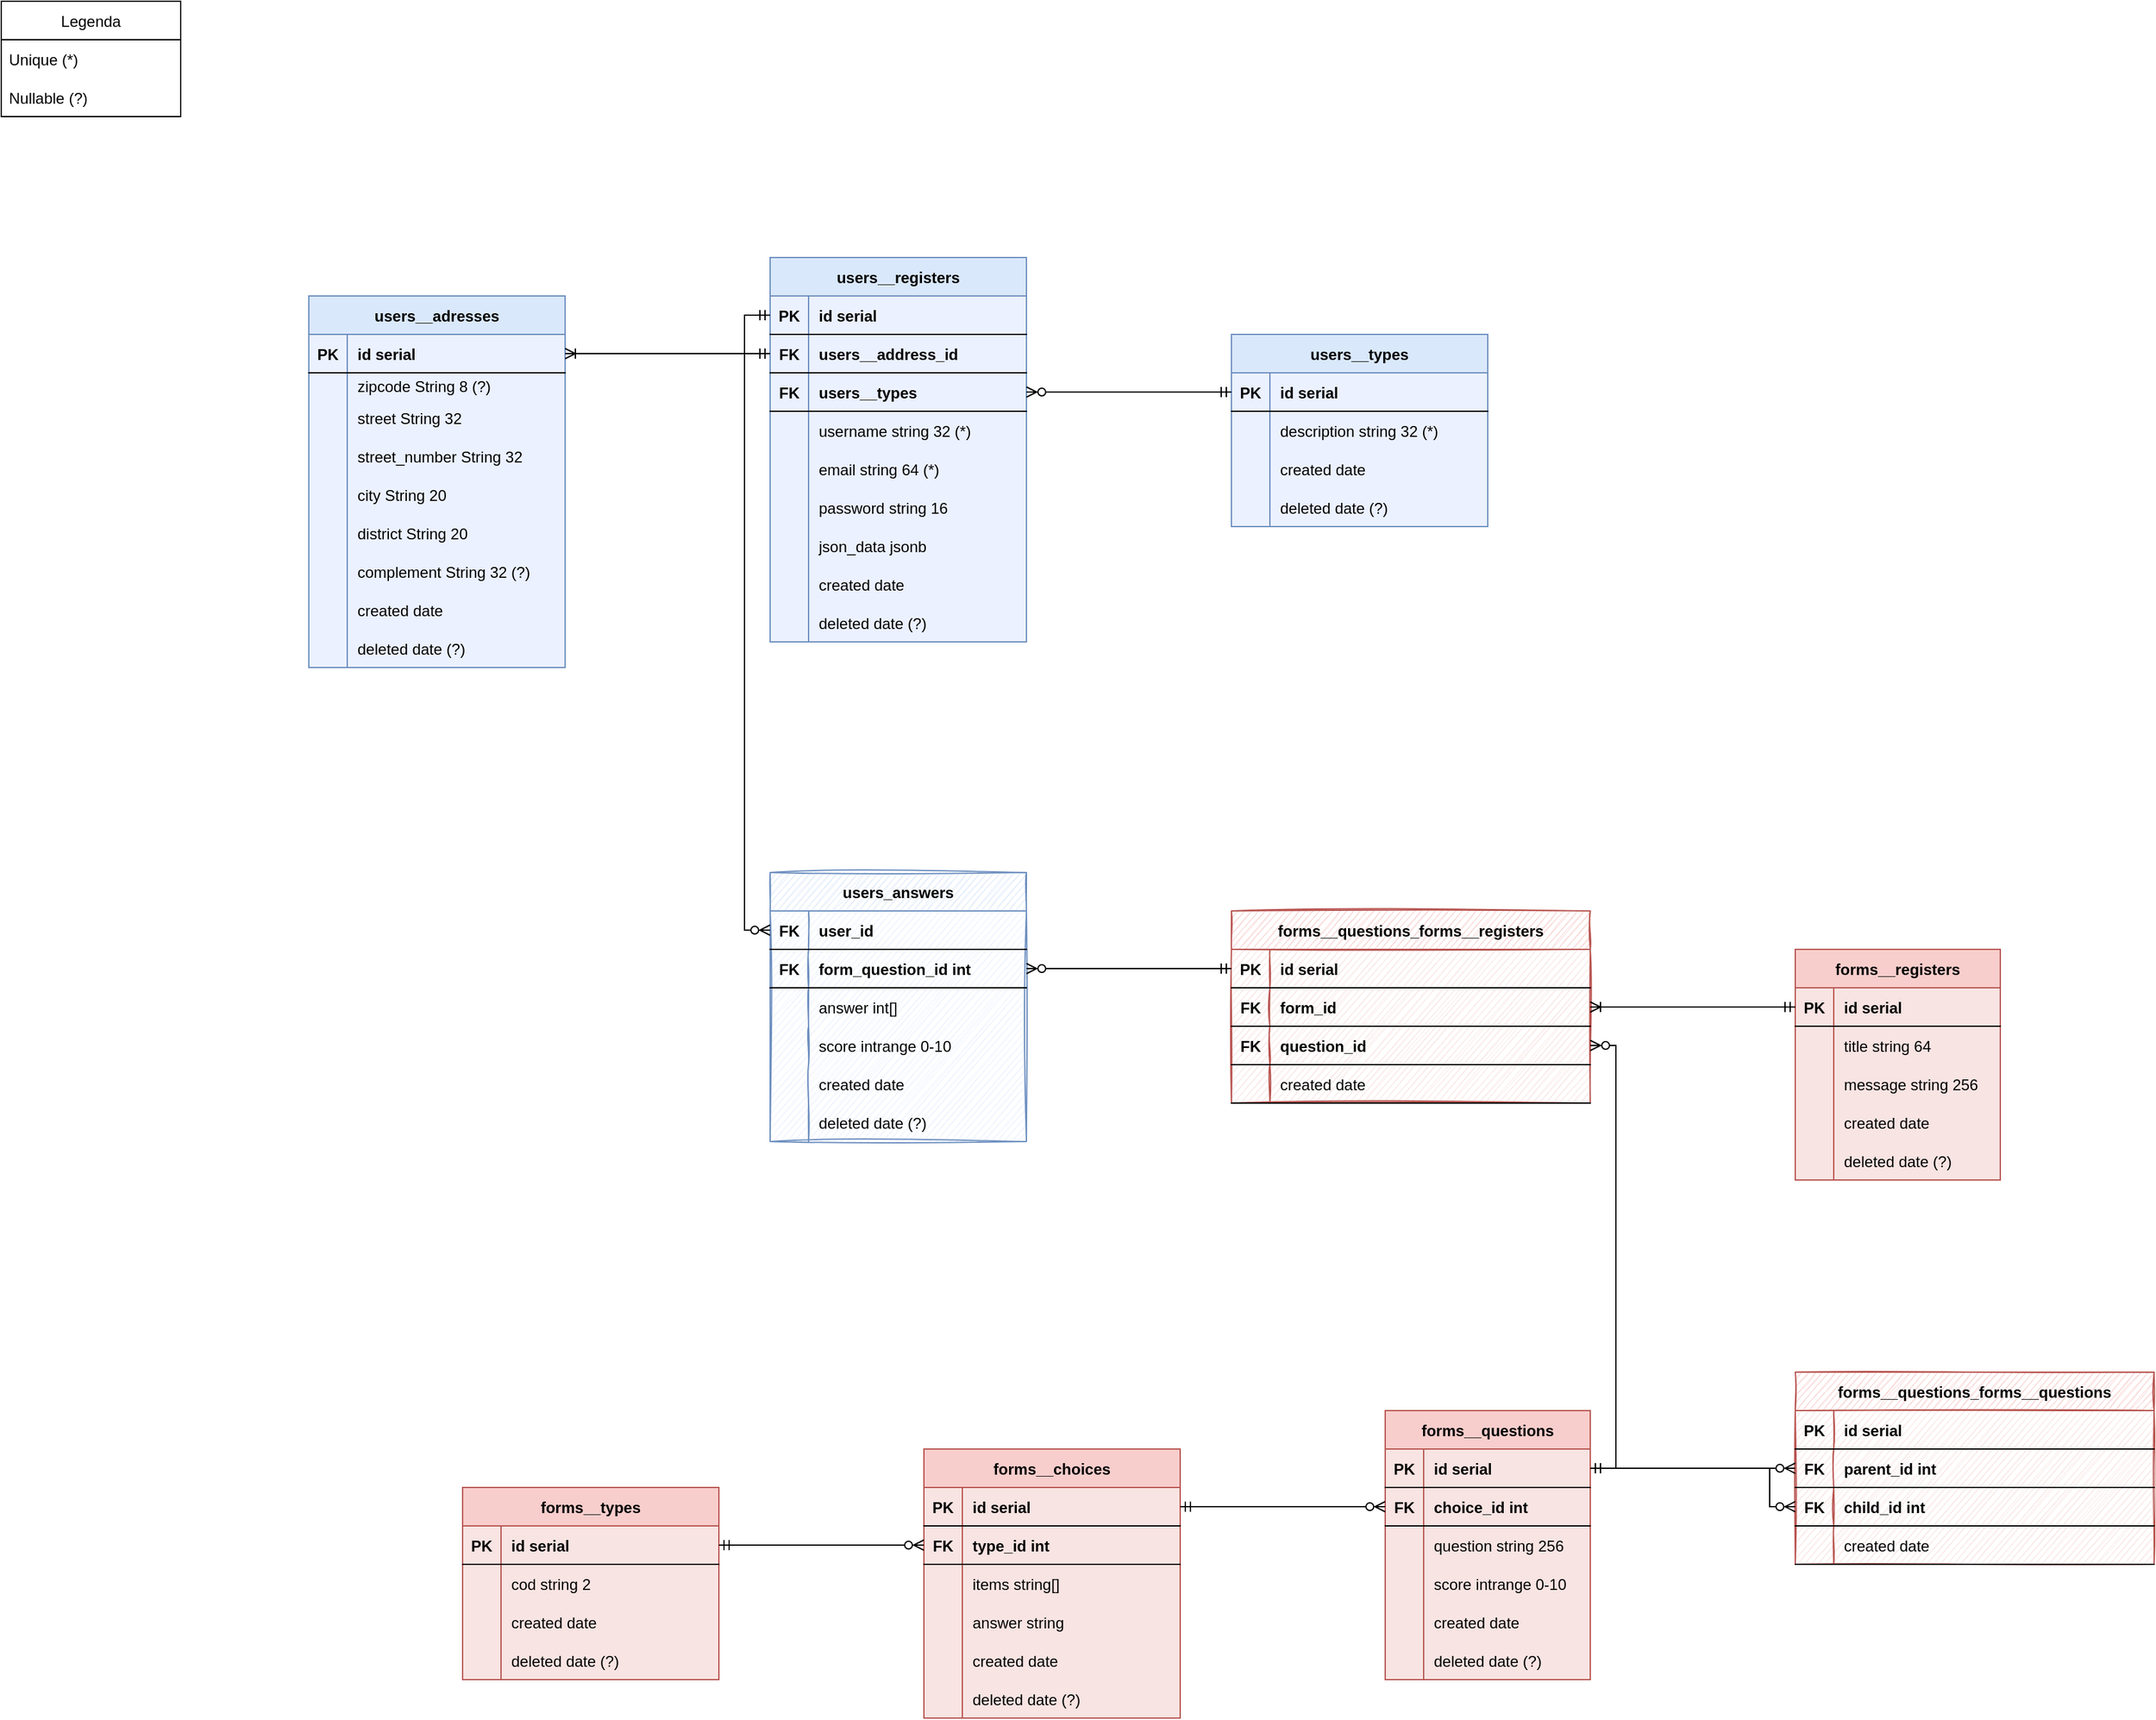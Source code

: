 <mxfile version="19.0.3" type="device"><diagram id="8wMj9UwPBCc2EwI0431z" name="Page-1"><mxGraphModel dx="1250" dy="506" grid="1" gridSize="10" guides="1" tooltips="1" connect="1" arrows="1" fold="1" page="1" pageScale="1" pageWidth="4096" pageHeight="4096" math="0" shadow="0"><root><mxCell id="0"/><mxCell id="1" parent="0"/><mxCell id="CijK8zMIsZeXAPw7SAYz-5" value="users__registers" style="shape=table;startSize=30;container=1;collapsible=1;childLayout=tableLayout;fixedRows=1;rowLines=0;fontStyle=1;align=center;resizeLast=1;fillColor=#dae8fc;strokeColor=#6c8ebf;swimlaneFillColor=#EBF1FF;" parent="1" vertex="1"><mxGeometry x="600" y="200" width="200" height="300" as="geometry"/></mxCell><mxCell id="CijK8zMIsZeXAPw7SAYz-6" value="" style="shape=tableRow;horizontal=0;startSize=0;swimlaneHead=0;swimlaneBody=0;fillColor=none;collapsible=0;dropTarget=0;points=[[0,0.5],[1,0.5]];portConstraint=eastwest;top=0;left=0;right=0;bottom=1;" parent="CijK8zMIsZeXAPw7SAYz-5" vertex="1"><mxGeometry y="30" width="200" height="30" as="geometry"/></mxCell><mxCell id="CijK8zMIsZeXAPw7SAYz-7" value="PK" style="shape=partialRectangle;connectable=0;fillColor=none;top=0;left=0;bottom=0;right=0;fontStyle=1;overflow=hidden;" parent="CijK8zMIsZeXAPw7SAYz-6" vertex="1"><mxGeometry width="30" height="30" as="geometry"><mxRectangle width="30" height="30" as="alternateBounds"/></mxGeometry></mxCell><mxCell id="CijK8zMIsZeXAPw7SAYz-8" value="id serial" style="shape=partialRectangle;connectable=0;fillColor=none;top=0;left=0;bottom=0;right=0;align=left;spacingLeft=6;fontStyle=1;overflow=hidden;" parent="CijK8zMIsZeXAPw7SAYz-6" vertex="1"><mxGeometry x="30" width="170" height="30" as="geometry"><mxRectangle width="170" height="30" as="alternateBounds"/></mxGeometry></mxCell><mxCell id="CijK8zMIsZeXAPw7SAYz-44" value="" style="shape=tableRow;horizontal=0;startSize=0;swimlaneHead=0;swimlaneBody=0;fillColor=none;collapsible=0;dropTarget=0;points=[[0,0.5],[1,0.5]];portConstraint=eastwest;top=0;left=0;right=0;bottom=1;" parent="CijK8zMIsZeXAPw7SAYz-5" vertex="1"><mxGeometry y="60" width="200" height="30" as="geometry"/></mxCell><mxCell id="CijK8zMIsZeXAPw7SAYz-45" value="FK" style="shape=partialRectangle;connectable=0;fillColor=none;top=0;left=0;bottom=0;right=0;fontStyle=1;overflow=hidden;" parent="CijK8zMIsZeXAPw7SAYz-44" vertex="1"><mxGeometry width="30" height="30" as="geometry"><mxRectangle width="30" height="30" as="alternateBounds"/></mxGeometry></mxCell><mxCell id="CijK8zMIsZeXAPw7SAYz-46" value="users__address_id" style="shape=partialRectangle;connectable=0;fillColor=none;top=0;left=0;bottom=0;right=0;align=left;spacingLeft=6;fontStyle=1;overflow=hidden;" parent="CijK8zMIsZeXAPw7SAYz-44" vertex="1"><mxGeometry x="30" width="170" height="30" as="geometry"><mxRectangle width="170" height="30" as="alternateBounds"/></mxGeometry></mxCell><mxCell id="CijK8zMIsZeXAPw7SAYz-73" value="" style="shape=tableRow;horizontal=0;startSize=0;swimlaneHead=0;swimlaneBody=0;fillColor=none;collapsible=0;dropTarget=0;points=[[0,0.5],[1,0.5]];portConstraint=eastwest;top=0;left=0;right=0;bottom=1;" parent="CijK8zMIsZeXAPw7SAYz-5" vertex="1"><mxGeometry y="90" width="200" height="30" as="geometry"/></mxCell><mxCell id="CijK8zMIsZeXAPw7SAYz-74" value="FK" style="shape=partialRectangle;connectable=0;fillColor=none;top=0;left=0;bottom=0;right=0;fontStyle=1;overflow=hidden;" parent="CijK8zMIsZeXAPw7SAYz-73" vertex="1"><mxGeometry width="30" height="30" as="geometry"><mxRectangle width="30" height="30" as="alternateBounds"/></mxGeometry></mxCell><mxCell id="CijK8zMIsZeXAPw7SAYz-75" value="users__types" style="shape=partialRectangle;connectable=0;fillColor=none;top=0;left=0;bottom=0;right=0;align=left;spacingLeft=6;fontStyle=1;overflow=hidden;" parent="CijK8zMIsZeXAPw7SAYz-73" vertex="1"><mxGeometry x="30" width="170" height="30" as="geometry"><mxRectangle width="170" height="30" as="alternateBounds"/></mxGeometry></mxCell><mxCell id="CijK8zMIsZeXAPw7SAYz-15" value="" style="shape=tableRow;horizontal=0;startSize=0;swimlaneHead=0;swimlaneBody=0;fillColor=none;collapsible=0;dropTarget=0;points=[[0,0.5],[1,0.5]];portConstraint=eastwest;top=0;left=0;right=0;bottom=0;" parent="CijK8zMIsZeXAPw7SAYz-5" vertex="1"><mxGeometry y="120" width="200" height="30" as="geometry"/></mxCell><mxCell id="CijK8zMIsZeXAPw7SAYz-16" value="" style="shape=partialRectangle;connectable=0;fillColor=none;top=0;left=0;bottom=0;right=0;editable=1;overflow=hidden;" parent="CijK8zMIsZeXAPw7SAYz-15" vertex="1"><mxGeometry width="30" height="30" as="geometry"><mxRectangle width="30" height="30" as="alternateBounds"/></mxGeometry></mxCell><mxCell id="CijK8zMIsZeXAPw7SAYz-17" value="username string 32 (*)" style="shape=partialRectangle;connectable=0;fillColor=none;top=0;left=0;bottom=0;right=0;align=left;spacingLeft=6;overflow=hidden;" parent="CijK8zMIsZeXAPw7SAYz-15" vertex="1"><mxGeometry x="30" width="170" height="30" as="geometry"><mxRectangle width="170" height="30" as="alternateBounds"/></mxGeometry></mxCell><mxCell id="CijK8zMIsZeXAPw7SAYz-12" value="" style="shape=tableRow;horizontal=0;startSize=0;swimlaneHead=0;swimlaneBody=0;fillColor=none;collapsible=0;dropTarget=0;points=[[0,0.5],[1,0.5]];portConstraint=eastwest;top=0;left=0;right=0;bottom=0;" parent="CijK8zMIsZeXAPw7SAYz-5" vertex="1"><mxGeometry y="150" width="200" height="30" as="geometry"/></mxCell><mxCell id="CijK8zMIsZeXAPw7SAYz-13" value="" style="shape=partialRectangle;connectable=0;fillColor=none;top=0;left=0;bottom=0;right=0;editable=1;overflow=hidden;" parent="CijK8zMIsZeXAPw7SAYz-12" vertex="1"><mxGeometry width="30" height="30" as="geometry"><mxRectangle width="30" height="30" as="alternateBounds"/></mxGeometry></mxCell><mxCell id="CijK8zMIsZeXAPw7SAYz-14" value="email string 64 (*)" style="shape=partialRectangle;connectable=0;fillColor=none;top=0;left=0;bottom=0;right=0;align=left;spacingLeft=6;overflow=hidden;" parent="CijK8zMIsZeXAPw7SAYz-12" vertex="1"><mxGeometry x="30" width="170" height="30" as="geometry"><mxRectangle width="170" height="30" as="alternateBounds"/></mxGeometry></mxCell><mxCell id="CijK8zMIsZeXAPw7SAYz-78" value="" style="shape=tableRow;horizontal=0;startSize=0;swimlaneHead=0;swimlaneBody=0;fillColor=none;collapsible=0;dropTarget=0;points=[[0,0.5],[1,0.5]];portConstraint=eastwest;top=0;left=0;right=0;bottom=0;" parent="CijK8zMIsZeXAPw7SAYz-5" vertex="1"><mxGeometry y="180" width="200" height="30" as="geometry"/></mxCell><mxCell id="CijK8zMIsZeXAPw7SAYz-79" value="" style="shape=partialRectangle;connectable=0;fillColor=none;top=0;left=0;bottom=0;right=0;editable=1;overflow=hidden;" parent="CijK8zMIsZeXAPw7SAYz-78" vertex="1"><mxGeometry width="30" height="30" as="geometry"><mxRectangle width="30" height="30" as="alternateBounds"/></mxGeometry></mxCell><mxCell id="CijK8zMIsZeXAPw7SAYz-80" value="password string 16" style="shape=partialRectangle;connectable=0;fillColor=none;top=0;left=0;bottom=0;right=0;align=left;spacingLeft=6;overflow=hidden;" parent="CijK8zMIsZeXAPw7SAYz-78" vertex="1"><mxGeometry x="30" width="170" height="30" as="geometry"><mxRectangle width="170" height="30" as="alternateBounds"/></mxGeometry></mxCell><mxCell id="CijK8zMIsZeXAPw7SAYz-9" value="" style="shape=tableRow;horizontal=0;startSize=0;swimlaneHead=0;swimlaneBody=0;fillColor=none;collapsible=0;dropTarget=0;points=[[0,0.5],[1,0.5]];portConstraint=eastwest;top=0;left=0;right=0;bottom=0;" parent="CijK8zMIsZeXAPw7SAYz-5" vertex="1"><mxGeometry y="210" width="200" height="30" as="geometry"/></mxCell><mxCell id="CijK8zMIsZeXAPw7SAYz-10" value="" style="shape=partialRectangle;connectable=0;fillColor=none;top=0;left=0;bottom=0;right=0;editable=1;overflow=hidden;" parent="CijK8zMIsZeXAPw7SAYz-9" vertex="1"><mxGeometry width="30" height="30" as="geometry"><mxRectangle width="30" height="30" as="alternateBounds"/></mxGeometry></mxCell><mxCell id="CijK8zMIsZeXAPw7SAYz-11" value="json_data jsonb" style="shape=partialRectangle;connectable=0;fillColor=none;top=0;left=0;bottom=0;right=0;align=left;spacingLeft=6;overflow=hidden;" parent="CijK8zMIsZeXAPw7SAYz-9" vertex="1"><mxGeometry x="30" width="170" height="30" as="geometry"><mxRectangle width="170" height="30" as="alternateBounds"/></mxGeometry></mxCell><mxCell id="1cGl3wp26BVcfwfFqj0k-83" value="" style="shape=tableRow;horizontal=0;startSize=0;swimlaneHead=0;swimlaneBody=0;fillColor=none;collapsible=0;dropTarget=0;points=[[0,0.5],[1,0.5]];portConstraint=eastwest;top=0;left=0;right=0;bottom=0;" vertex="1" parent="CijK8zMIsZeXAPw7SAYz-5"><mxGeometry y="240" width="200" height="30" as="geometry"/></mxCell><mxCell id="1cGl3wp26BVcfwfFqj0k-84" value="" style="shape=partialRectangle;connectable=0;fillColor=none;top=0;left=0;bottom=0;right=0;editable=1;overflow=hidden;" vertex="1" parent="1cGl3wp26BVcfwfFqj0k-83"><mxGeometry width="30" height="30" as="geometry"><mxRectangle width="30" height="30" as="alternateBounds"/></mxGeometry></mxCell><mxCell id="1cGl3wp26BVcfwfFqj0k-85" value="created date" style="shape=partialRectangle;connectable=0;fillColor=none;top=0;left=0;bottom=0;right=0;align=left;spacingLeft=6;overflow=hidden;" vertex="1" parent="1cGl3wp26BVcfwfFqj0k-83"><mxGeometry x="30" width="170" height="30" as="geometry"><mxRectangle width="170" height="30" as="alternateBounds"/></mxGeometry></mxCell><mxCell id="1cGl3wp26BVcfwfFqj0k-123" value="" style="shape=tableRow;horizontal=0;startSize=0;swimlaneHead=0;swimlaneBody=0;fillColor=none;collapsible=0;dropTarget=0;points=[[0,0.5],[1,0.5]];portConstraint=eastwest;top=0;left=0;right=0;bottom=0;" vertex="1" parent="CijK8zMIsZeXAPw7SAYz-5"><mxGeometry y="270" width="200" height="30" as="geometry"/></mxCell><mxCell id="1cGl3wp26BVcfwfFqj0k-124" value="" style="shape=partialRectangle;connectable=0;fillColor=none;top=0;left=0;bottom=0;right=0;editable=1;overflow=hidden;" vertex="1" parent="1cGl3wp26BVcfwfFqj0k-123"><mxGeometry width="30" height="30" as="geometry"><mxRectangle width="30" height="30" as="alternateBounds"/></mxGeometry></mxCell><mxCell id="1cGl3wp26BVcfwfFqj0k-125" value="deleted date (?)" style="shape=partialRectangle;connectable=0;fillColor=none;top=0;left=0;bottom=0;right=0;align=left;spacingLeft=6;overflow=hidden;" vertex="1" parent="1cGl3wp26BVcfwfFqj0k-123"><mxGeometry x="30" width="170" height="30" as="geometry"><mxRectangle width="170" height="30" as="alternateBounds"/></mxGeometry></mxCell><mxCell id="U2dwDFrCWiexkYF4YtO6-2" value="users__adresses" style="shape=table;startSize=30;container=1;collapsible=1;childLayout=tableLayout;fixedRows=1;rowLines=0;fontStyle=1;align=center;resizeLast=1;fillColor=#dae8fc;strokeColor=#6c8ebf;swimlaneFillColor=#EBF1FF;" parent="1" vertex="1"><mxGeometry x="240" y="230" width="200" height="290" as="geometry"/></mxCell><mxCell id="U2dwDFrCWiexkYF4YtO6-3" value="" style="shape=tableRow;horizontal=0;startSize=0;swimlaneHead=0;swimlaneBody=0;fillColor=none;collapsible=0;dropTarget=0;points=[[0,0.5],[1,0.5]];portConstraint=eastwest;top=0;left=0;right=0;bottom=1;" parent="U2dwDFrCWiexkYF4YtO6-2" vertex="1"><mxGeometry y="30" width="200" height="30" as="geometry"/></mxCell><mxCell id="U2dwDFrCWiexkYF4YtO6-4" value="PK" style="shape=partialRectangle;connectable=0;fillColor=none;top=0;left=0;bottom=0;right=0;fontStyle=1;overflow=hidden;" parent="U2dwDFrCWiexkYF4YtO6-3" vertex="1"><mxGeometry width="30" height="30" as="geometry"><mxRectangle width="30" height="30" as="alternateBounds"/></mxGeometry></mxCell><mxCell id="U2dwDFrCWiexkYF4YtO6-5" value="id serial" style="shape=partialRectangle;connectable=0;fillColor=none;top=0;left=0;bottom=0;right=0;align=left;spacingLeft=6;fontStyle=1;overflow=hidden;" parent="U2dwDFrCWiexkYF4YtO6-3" vertex="1"><mxGeometry x="30" width="170" height="30" as="geometry"><mxRectangle width="170" height="30" as="alternateBounds"/></mxGeometry></mxCell><mxCell id="U2dwDFrCWiexkYF4YtO6-6" value="" style="shape=tableRow;horizontal=0;startSize=0;swimlaneHead=0;swimlaneBody=0;fillColor=none;collapsible=0;dropTarget=0;points=[[0,0.5],[1,0.5]];portConstraint=eastwest;top=0;left=0;right=0;bottom=0;" parent="U2dwDFrCWiexkYF4YtO6-2" vertex="1"><mxGeometry y="60" width="200" height="20" as="geometry"/></mxCell><mxCell id="U2dwDFrCWiexkYF4YtO6-7" value="" style="shape=partialRectangle;connectable=0;fillColor=none;top=0;left=0;bottom=0;right=0;editable=1;overflow=hidden;" parent="U2dwDFrCWiexkYF4YtO6-6" vertex="1"><mxGeometry width="30" height="20" as="geometry"><mxRectangle width="30" height="20" as="alternateBounds"/></mxGeometry></mxCell><mxCell id="U2dwDFrCWiexkYF4YtO6-8" value="zipcode String 8 (?)" style="shape=partialRectangle;connectable=0;fillColor=none;top=0;left=0;bottom=0;right=0;align=left;spacingLeft=6;overflow=hidden;" parent="U2dwDFrCWiexkYF4YtO6-6" vertex="1"><mxGeometry x="30" width="170" height="20" as="geometry"><mxRectangle width="170" height="20" as="alternateBounds"/></mxGeometry></mxCell><mxCell id="U2dwDFrCWiexkYF4YtO6-9" value="" style="shape=tableRow;horizontal=0;startSize=0;swimlaneHead=0;swimlaneBody=0;fillColor=none;collapsible=0;dropTarget=0;points=[[0,0.5],[1,0.5]];portConstraint=eastwest;top=0;left=0;right=0;bottom=0;" parent="U2dwDFrCWiexkYF4YtO6-2" vertex="1"><mxGeometry y="80" width="200" height="30" as="geometry"/></mxCell><mxCell id="U2dwDFrCWiexkYF4YtO6-10" value="" style="shape=partialRectangle;connectable=0;fillColor=none;top=0;left=0;bottom=0;right=0;editable=1;overflow=hidden;" parent="U2dwDFrCWiexkYF4YtO6-9" vertex="1"><mxGeometry width="30" height="30" as="geometry"><mxRectangle width="30" height="30" as="alternateBounds"/></mxGeometry></mxCell><mxCell id="U2dwDFrCWiexkYF4YtO6-11" value="street String 32" style="shape=partialRectangle;connectable=0;fillColor=none;top=0;left=0;bottom=0;right=0;align=left;spacingLeft=6;overflow=hidden;" parent="U2dwDFrCWiexkYF4YtO6-9" vertex="1"><mxGeometry x="30" width="170" height="30" as="geometry"><mxRectangle width="170" height="30" as="alternateBounds"/></mxGeometry></mxCell><mxCell id="U2dwDFrCWiexkYF4YtO6-12" value="" style="shape=tableRow;horizontal=0;startSize=0;swimlaneHead=0;swimlaneBody=0;fillColor=none;collapsible=0;dropTarget=0;points=[[0,0.5],[1,0.5]];portConstraint=eastwest;top=0;left=0;right=0;bottom=0;" parent="U2dwDFrCWiexkYF4YtO6-2" vertex="1"><mxGeometry y="110" width="200" height="30" as="geometry"/></mxCell><mxCell id="U2dwDFrCWiexkYF4YtO6-13" value="" style="shape=partialRectangle;connectable=0;fillColor=none;top=0;left=0;bottom=0;right=0;editable=1;overflow=hidden;" parent="U2dwDFrCWiexkYF4YtO6-12" vertex="1"><mxGeometry width="30" height="30" as="geometry"><mxRectangle width="30" height="30" as="alternateBounds"/></mxGeometry></mxCell><mxCell id="U2dwDFrCWiexkYF4YtO6-14" value="street_number String 32" style="shape=partialRectangle;connectable=0;fillColor=none;top=0;left=0;bottom=0;right=0;align=left;spacingLeft=6;overflow=hidden;" parent="U2dwDFrCWiexkYF4YtO6-12" vertex="1"><mxGeometry x="30" width="170" height="30" as="geometry"><mxRectangle width="170" height="30" as="alternateBounds"/></mxGeometry></mxCell><mxCell id="CijK8zMIsZeXAPw7SAYz-48" value="" style="shape=tableRow;horizontal=0;startSize=0;swimlaneHead=0;swimlaneBody=0;fillColor=none;collapsible=0;dropTarget=0;points=[[0,0.5],[1,0.5]];portConstraint=eastwest;top=0;left=0;right=0;bottom=0;" parent="U2dwDFrCWiexkYF4YtO6-2" vertex="1"><mxGeometry y="140" width="200" height="30" as="geometry"/></mxCell><mxCell id="CijK8zMIsZeXAPw7SAYz-49" value="" style="shape=partialRectangle;connectable=0;fillColor=none;top=0;left=0;bottom=0;right=0;editable=1;overflow=hidden;" parent="CijK8zMIsZeXAPw7SAYz-48" vertex="1"><mxGeometry width="30" height="30" as="geometry"><mxRectangle width="30" height="30" as="alternateBounds"/></mxGeometry></mxCell><mxCell id="CijK8zMIsZeXAPw7SAYz-50" value="city String 20" style="shape=partialRectangle;connectable=0;fillColor=none;top=0;left=0;bottom=0;right=0;align=left;spacingLeft=6;overflow=hidden;" parent="CijK8zMIsZeXAPw7SAYz-48" vertex="1"><mxGeometry x="30" width="170" height="30" as="geometry"><mxRectangle width="170" height="30" as="alternateBounds"/></mxGeometry></mxCell><mxCell id="CijK8zMIsZeXAPw7SAYz-51" value="" style="shape=tableRow;horizontal=0;startSize=0;swimlaneHead=0;swimlaneBody=0;fillColor=none;collapsible=0;dropTarget=0;points=[[0,0.5],[1,0.5]];portConstraint=eastwest;top=0;left=0;right=0;bottom=0;" parent="U2dwDFrCWiexkYF4YtO6-2" vertex="1"><mxGeometry y="170" width="200" height="30" as="geometry"/></mxCell><mxCell id="CijK8zMIsZeXAPw7SAYz-52" value="" style="shape=partialRectangle;connectable=0;fillColor=none;top=0;left=0;bottom=0;right=0;editable=1;overflow=hidden;" parent="CijK8zMIsZeXAPw7SAYz-51" vertex="1"><mxGeometry width="30" height="30" as="geometry"><mxRectangle width="30" height="30" as="alternateBounds"/></mxGeometry></mxCell><mxCell id="CijK8zMIsZeXAPw7SAYz-53" value="district String 20" style="shape=partialRectangle;connectable=0;fillColor=none;top=0;left=0;bottom=0;right=0;align=left;spacingLeft=6;overflow=hidden;" parent="CijK8zMIsZeXAPw7SAYz-51" vertex="1"><mxGeometry x="30" width="170" height="30" as="geometry"><mxRectangle width="170" height="30" as="alternateBounds"/></mxGeometry></mxCell><mxCell id="CijK8zMIsZeXAPw7SAYz-54" value="" style="shape=tableRow;horizontal=0;startSize=0;swimlaneHead=0;swimlaneBody=0;fillColor=none;collapsible=0;dropTarget=0;points=[[0,0.5],[1,0.5]];portConstraint=eastwest;top=0;left=0;right=0;bottom=0;" parent="U2dwDFrCWiexkYF4YtO6-2" vertex="1"><mxGeometry y="200" width="200" height="30" as="geometry"/></mxCell><mxCell id="CijK8zMIsZeXAPw7SAYz-55" value="" style="shape=partialRectangle;connectable=0;fillColor=none;top=0;left=0;bottom=0;right=0;editable=1;overflow=hidden;" parent="CijK8zMIsZeXAPw7SAYz-54" vertex="1"><mxGeometry width="30" height="30" as="geometry"><mxRectangle width="30" height="30" as="alternateBounds"/></mxGeometry></mxCell><mxCell id="CijK8zMIsZeXAPw7SAYz-56" value="complement String 32 (?)" style="shape=partialRectangle;connectable=0;fillColor=none;top=0;left=0;bottom=0;right=0;align=left;spacingLeft=6;overflow=hidden;" parent="CijK8zMIsZeXAPw7SAYz-54" vertex="1"><mxGeometry x="30" width="170" height="30" as="geometry"><mxRectangle width="170" height="30" as="alternateBounds"/></mxGeometry></mxCell><mxCell id="1cGl3wp26BVcfwfFqj0k-80" value="" style="shape=tableRow;horizontal=0;startSize=0;swimlaneHead=0;swimlaneBody=0;fillColor=none;collapsible=0;dropTarget=0;points=[[0,0.5],[1,0.5]];portConstraint=eastwest;top=0;left=0;right=0;bottom=0;" vertex="1" parent="U2dwDFrCWiexkYF4YtO6-2"><mxGeometry y="230" width="200" height="30" as="geometry"/></mxCell><mxCell id="1cGl3wp26BVcfwfFqj0k-81" value="" style="shape=partialRectangle;connectable=0;fillColor=none;top=0;left=0;bottom=0;right=0;editable=1;overflow=hidden;" vertex="1" parent="1cGl3wp26BVcfwfFqj0k-80"><mxGeometry width="30" height="30" as="geometry"><mxRectangle width="30" height="30" as="alternateBounds"/></mxGeometry></mxCell><mxCell id="1cGl3wp26BVcfwfFqj0k-82" value="created date" style="shape=partialRectangle;connectable=0;fillColor=none;top=0;left=0;bottom=0;right=0;align=left;spacingLeft=6;overflow=hidden;" vertex="1" parent="1cGl3wp26BVcfwfFqj0k-80"><mxGeometry x="30" width="170" height="30" as="geometry"><mxRectangle width="170" height="30" as="alternateBounds"/></mxGeometry></mxCell><mxCell id="1cGl3wp26BVcfwfFqj0k-120" value="" style="shape=tableRow;horizontal=0;startSize=0;swimlaneHead=0;swimlaneBody=0;fillColor=none;collapsible=0;dropTarget=0;points=[[0,0.5],[1,0.5]];portConstraint=eastwest;top=0;left=0;right=0;bottom=0;" vertex="1" parent="U2dwDFrCWiexkYF4YtO6-2"><mxGeometry y="260" width="200" height="30" as="geometry"/></mxCell><mxCell id="1cGl3wp26BVcfwfFqj0k-121" value="" style="shape=partialRectangle;connectable=0;fillColor=none;top=0;left=0;bottom=0;right=0;editable=1;overflow=hidden;" vertex="1" parent="1cGl3wp26BVcfwfFqj0k-120"><mxGeometry width="30" height="30" as="geometry"><mxRectangle width="30" height="30" as="alternateBounds"/></mxGeometry></mxCell><mxCell id="1cGl3wp26BVcfwfFqj0k-122" value="deleted date (?)" style="shape=partialRectangle;connectable=0;fillColor=none;top=0;left=0;bottom=0;right=0;align=left;spacingLeft=6;overflow=hidden;" vertex="1" parent="1cGl3wp26BVcfwfFqj0k-120"><mxGeometry x="30" width="170" height="30" as="geometry"><mxRectangle width="170" height="30" as="alternateBounds"/></mxGeometry></mxCell><mxCell id="CijK8zMIsZeXAPw7SAYz-47" style="rounded=0;orthogonalLoop=1;jettySize=auto;html=1;exitX=0;exitY=0.5;exitDx=0;exitDy=0;entryX=1;entryY=0.5;entryDx=0;entryDy=0;edgeStyle=orthogonalEdgeStyle;startArrow=ERmandOne;startFill=0;endArrow=ERoneToMany;endFill=0;" parent="1" source="CijK8zMIsZeXAPw7SAYz-44" target="U2dwDFrCWiexkYF4YtO6-3" edge="1"><mxGeometry relative="1" as="geometry"/></mxCell><mxCell id="CijK8zMIsZeXAPw7SAYz-57" value="users__types" style="shape=table;startSize=30;container=1;collapsible=1;childLayout=tableLayout;fixedRows=1;rowLines=0;fontStyle=1;align=center;resizeLast=1;fillColor=#dae8fc;strokeColor=#6c8ebf;swimlaneFillColor=#EBF1FF;" parent="1" vertex="1"><mxGeometry x="960" y="260" width="200" height="150" as="geometry"/></mxCell><mxCell id="CijK8zMIsZeXAPw7SAYz-58" value="" style="shape=tableRow;horizontal=0;startSize=0;swimlaneHead=0;swimlaneBody=0;fillColor=none;collapsible=0;dropTarget=0;points=[[0,0.5],[1,0.5]];portConstraint=eastwest;top=0;left=0;right=0;bottom=1;" parent="CijK8zMIsZeXAPw7SAYz-57" vertex="1"><mxGeometry y="30" width="200" height="30" as="geometry"/></mxCell><mxCell id="CijK8zMIsZeXAPw7SAYz-59" value="PK" style="shape=partialRectangle;connectable=0;fillColor=none;top=0;left=0;bottom=0;right=0;fontStyle=1;overflow=hidden;" parent="CijK8zMIsZeXAPw7SAYz-58" vertex="1"><mxGeometry width="30" height="30" as="geometry"><mxRectangle width="30" height="30" as="alternateBounds"/></mxGeometry></mxCell><mxCell id="CijK8zMIsZeXAPw7SAYz-60" value="id serial" style="shape=partialRectangle;connectable=0;fillColor=none;top=0;left=0;bottom=0;right=0;align=left;spacingLeft=6;fontStyle=1;overflow=hidden;" parent="CijK8zMIsZeXAPw7SAYz-58" vertex="1"><mxGeometry x="30" width="170" height="30" as="geometry"><mxRectangle width="170" height="30" as="alternateBounds"/></mxGeometry></mxCell><mxCell id="CijK8zMIsZeXAPw7SAYz-64" value="" style="shape=tableRow;horizontal=0;startSize=0;swimlaneHead=0;swimlaneBody=0;fillColor=none;collapsible=0;dropTarget=0;points=[[0,0.5],[1,0.5]];portConstraint=eastwest;top=0;left=0;right=0;bottom=0;" parent="CijK8zMIsZeXAPw7SAYz-57" vertex="1"><mxGeometry y="60" width="200" height="30" as="geometry"/></mxCell><mxCell id="CijK8zMIsZeXAPw7SAYz-65" value="" style="shape=partialRectangle;connectable=0;fillColor=none;top=0;left=0;bottom=0;right=0;editable=1;overflow=hidden;" parent="CijK8zMIsZeXAPw7SAYz-64" vertex="1"><mxGeometry width="30" height="30" as="geometry"><mxRectangle width="30" height="30" as="alternateBounds"/></mxGeometry></mxCell><mxCell id="CijK8zMIsZeXAPw7SAYz-66" value="description string 32 (*)" style="shape=partialRectangle;connectable=0;fillColor=none;top=0;left=0;bottom=0;right=0;align=left;spacingLeft=6;overflow=hidden;" parent="CijK8zMIsZeXAPw7SAYz-64" vertex="1"><mxGeometry x="30" width="170" height="30" as="geometry"><mxRectangle width="170" height="30" as="alternateBounds"/></mxGeometry></mxCell><mxCell id="1cGl3wp26BVcfwfFqj0k-86" value="" style="shape=tableRow;horizontal=0;startSize=0;swimlaneHead=0;swimlaneBody=0;fillColor=none;collapsible=0;dropTarget=0;points=[[0,0.5],[1,0.5]];portConstraint=eastwest;top=0;left=0;right=0;bottom=0;" vertex="1" parent="CijK8zMIsZeXAPw7SAYz-57"><mxGeometry y="90" width="200" height="30" as="geometry"/></mxCell><mxCell id="1cGl3wp26BVcfwfFqj0k-87" value="" style="shape=partialRectangle;connectable=0;fillColor=none;top=0;left=0;bottom=0;right=0;editable=1;overflow=hidden;" vertex="1" parent="1cGl3wp26BVcfwfFqj0k-86"><mxGeometry width="30" height="30" as="geometry"><mxRectangle width="30" height="30" as="alternateBounds"/></mxGeometry></mxCell><mxCell id="1cGl3wp26BVcfwfFqj0k-88" value="created date" style="shape=partialRectangle;connectable=0;fillColor=none;top=0;left=0;bottom=0;right=0;align=left;spacingLeft=6;overflow=hidden;" vertex="1" parent="1cGl3wp26BVcfwfFqj0k-86"><mxGeometry x="30" width="170" height="30" as="geometry"><mxRectangle width="170" height="30" as="alternateBounds"/></mxGeometry></mxCell><mxCell id="1cGl3wp26BVcfwfFqj0k-127" value="" style="shape=tableRow;horizontal=0;startSize=0;swimlaneHead=0;swimlaneBody=0;fillColor=none;collapsible=0;dropTarget=0;points=[[0,0.5],[1,0.5]];portConstraint=eastwest;top=0;left=0;right=0;bottom=0;" vertex="1" parent="CijK8zMIsZeXAPw7SAYz-57"><mxGeometry y="120" width="200" height="30" as="geometry"/></mxCell><mxCell id="1cGl3wp26BVcfwfFqj0k-128" value="" style="shape=partialRectangle;connectable=0;fillColor=none;top=0;left=0;bottom=0;right=0;editable=1;overflow=hidden;" vertex="1" parent="1cGl3wp26BVcfwfFqj0k-127"><mxGeometry width="30" height="30" as="geometry"><mxRectangle width="30" height="30" as="alternateBounds"/></mxGeometry></mxCell><mxCell id="1cGl3wp26BVcfwfFqj0k-129" value="deleted date (?)" style="shape=partialRectangle;connectable=0;fillColor=none;top=0;left=0;bottom=0;right=0;align=left;spacingLeft=6;overflow=hidden;" vertex="1" parent="1cGl3wp26BVcfwfFqj0k-127"><mxGeometry x="30" width="170" height="30" as="geometry"><mxRectangle width="170" height="30" as="alternateBounds"/></mxGeometry></mxCell><mxCell id="CijK8zMIsZeXAPw7SAYz-77" style="edgeStyle=orthogonalEdgeStyle;rounded=0;orthogonalLoop=1;jettySize=auto;html=1;exitX=0;exitY=0.5;exitDx=0;exitDy=0;entryX=1;entryY=0.5;entryDx=0;entryDy=0;startArrow=ERmandOne;startFill=0;endArrow=ERzeroToMany;endFill=0;" parent="1" source="CijK8zMIsZeXAPw7SAYz-58" target="CijK8zMIsZeXAPw7SAYz-73" edge="1"><mxGeometry relative="1" as="geometry"/></mxCell><mxCell id="38XiesIuK9N9J9DF2mYm-2" value="Legenda" style="swimlane;fontStyle=0;childLayout=stackLayout;horizontal=1;startSize=30;horizontalStack=0;resizeParent=1;resizeParentMax=0;resizeLast=0;collapsible=1;marginBottom=0;" parent="1" vertex="1"><mxGeometry width="140" height="90" as="geometry"><mxRectangle x="20" y="-40" width="80" height="30" as="alternateBounds"/></mxGeometry></mxCell><mxCell id="38XiesIuK9N9J9DF2mYm-3" value="Unique (*)" style="text;strokeColor=none;fillColor=none;align=left;verticalAlign=middle;spacingLeft=4;spacingRight=4;overflow=hidden;points=[[0,0.5],[1,0.5]];portConstraint=eastwest;rotatable=0;" parent="38XiesIuK9N9J9DF2mYm-2" vertex="1"><mxGeometry y="30" width="140" height="30" as="geometry"/></mxCell><mxCell id="38XiesIuK9N9J9DF2mYm-4" value="Nullable (?)" style="text;strokeColor=none;fillColor=none;align=left;verticalAlign=middle;spacingLeft=4;spacingRight=4;overflow=hidden;points=[[0,0.5],[1,0.5]];portConstraint=eastwest;rotatable=0;" parent="38XiesIuK9N9J9DF2mYm-2" vertex="1"><mxGeometry y="60" width="140" height="30" as="geometry"/></mxCell><mxCell id="1cGl3wp26BVcfwfFqj0k-23" value="forms__questions" style="shape=table;startSize=30;container=1;collapsible=1;childLayout=tableLayout;fixedRows=1;rowLines=0;fontStyle=1;align=center;resizeLast=1;fillColor=#f8cecc;strokeColor=#b85450;swimlaneFillColor=#F8E4E2;" vertex="1" parent="1"><mxGeometry x="1080" y="1100" width="160" height="210" as="geometry"/></mxCell><mxCell id="1cGl3wp26BVcfwfFqj0k-24" value="" style="shape=tableRow;horizontal=0;startSize=0;swimlaneHead=0;swimlaneBody=0;fillColor=none;collapsible=0;dropTarget=0;points=[[0,0.5],[1,0.5]];portConstraint=eastwest;top=0;left=0;right=0;bottom=1;" vertex="1" parent="1cGl3wp26BVcfwfFqj0k-23"><mxGeometry y="30" width="160" height="30" as="geometry"/></mxCell><mxCell id="1cGl3wp26BVcfwfFqj0k-25" value="PK" style="shape=partialRectangle;connectable=0;fillColor=none;top=0;left=0;bottom=0;right=0;fontStyle=1;overflow=hidden;" vertex="1" parent="1cGl3wp26BVcfwfFqj0k-24"><mxGeometry width="30" height="30" as="geometry"><mxRectangle width="30" height="30" as="alternateBounds"/></mxGeometry></mxCell><mxCell id="1cGl3wp26BVcfwfFqj0k-26" value="id serial" style="shape=partialRectangle;connectable=0;fillColor=none;top=0;left=0;bottom=0;right=0;align=left;spacingLeft=6;fontStyle=1;overflow=hidden;" vertex="1" parent="1cGl3wp26BVcfwfFqj0k-24"><mxGeometry x="30" width="130" height="30" as="geometry"><mxRectangle width="130" height="30" as="alternateBounds"/></mxGeometry></mxCell><mxCell id="1cGl3wp26BVcfwfFqj0k-169" value="" style="shape=tableRow;horizontal=0;startSize=0;swimlaneHead=0;swimlaneBody=0;fillColor=none;collapsible=0;dropTarget=0;points=[[0,0.5],[1,0.5]];portConstraint=eastwest;top=0;left=0;right=0;bottom=1;" vertex="1" parent="1cGl3wp26BVcfwfFqj0k-23"><mxGeometry y="60" width="160" height="30" as="geometry"/></mxCell><mxCell id="1cGl3wp26BVcfwfFqj0k-170" value="FK" style="shape=partialRectangle;connectable=0;fillColor=none;top=0;left=0;bottom=0;right=0;fontStyle=1;overflow=hidden;" vertex="1" parent="1cGl3wp26BVcfwfFqj0k-169"><mxGeometry width="30" height="30" as="geometry"><mxRectangle width="30" height="30" as="alternateBounds"/></mxGeometry></mxCell><mxCell id="1cGl3wp26BVcfwfFqj0k-171" value="choice_id int" style="shape=partialRectangle;connectable=0;fillColor=none;top=0;left=0;bottom=0;right=0;align=left;spacingLeft=6;fontStyle=1;overflow=hidden;" vertex="1" parent="1cGl3wp26BVcfwfFqj0k-169"><mxGeometry x="30" width="130" height="30" as="geometry"><mxRectangle width="130" height="30" as="alternateBounds"/></mxGeometry></mxCell><mxCell id="1cGl3wp26BVcfwfFqj0k-33" value="" style="shape=tableRow;horizontal=0;startSize=0;swimlaneHead=0;swimlaneBody=0;fillColor=none;collapsible=0;dropTarget=0;points=[[0,0.5],[1,0.5]];portConstraint=eastwest;top=0;left=0;right=0;bottom=0;" vertex="1" parent="1cGl3wp26BVcfwfFqj0k-23"><mxGeometry y="90" width="160" height="30" as="geometry"/></mxCell><mxCell id="1cGl3wp26BVcfwfFqj0k-34" value="" style="shape=partialRectangle;connectable=0;fillColor=none;top=0;left=0;bottom=0;right=0;editable=1;overflow=hidden;" vertex="1" parent="1cGl3wp26BVcfwfFqj0k-33"><mxGeometry width="30" height="30" as="geometry"><mxRectangle width="30" height="30" as="alternateBounds"/></mxGeometry></mxCell><mxCell id="1cGl3wp26BVcfwfFqj0k-35" value="question string 256" style="shape=partialRectangle;connectable=0;fillColor=none;top=0;left=0;bottom=0;right=0;align=left;spacingLeft=6;overflow=hidden;" vertex="1" parent="1cGl3wp26BVcfwfFqj0k-33"><mxGeometry x="30" width="130" height="30" as="geometry"><mxRectangle width="130" height="30" as="alternateBounds"/></mxGeometry></mxCell><mxCell id="1cGl3wp26BVcfwfFqj0k-36" value="" style="shape=tableRow;horizontal=0;startSize=0;swimlaneHead=0;swimlaneBody=0;fillColor=none;collapsible=0;dropTarget=0;points=[[0,0.5],[1,0.5]];portConstraint=eastwest;top=0;left=0;right=0;bottom=0;" vertex="1" parent="1cGl3wp26BVcfwfFqj0k-23"><mxGeometry y="120" width="160" height="30" as="geometry"/></mxCell><mxCell id="1cGl3wp26BVcfwfFqj0k-37" value="" style="shape=partialRectangle;connectable=0;fillColor=none;top=0;left=0;bottom=0;right=0;editable=1;overflow=hidden;" vertex="1" parent="1cGl3wp26BVcfwfFqj0k-36"><mxGeometry width="30" height="30" as="geometry"><mxRectangle width="30" height="30" as="alternateBounds"/></mxGeometry></mxCell><mxCell id="1cGl3wp26BVcfwfFqj0k-38" value="score intrange 0-10" style="shape=partialRectangle;connectable=0;fillColor=none;top=0;left=0;bottom=0;right=0;align=left;spacingLeft=6;overflow=hidden;" vertex="1" parent="1cGl3wp26BVcfwfFqj0k-36"><mxGeometry x="30" width="130" height="30" as="geometry"><mxRectangle width="130" height="30" as="alternateBounds"/></mxGeometry></mxCell><mxCell id="1cGl3wp26BVcfwfFqj0k-94" value="" style="shape=tableRow;horizontal=0;startSize=0;swimlaneHead=0;swimlaneBody=0;fillColor=none;collapsible=0;dropTarget=0;points=[[0,0.5],[1,0.5]];portConstraint=eastwest;top=0;left=0;right=0;bottom=0;" vertex="1" parent="1cGl3wp26BVcfwfFqj0k-23"><mxGeometry y="150" width="160" height="30" as="geometry"/></mxCell><mxCell id="1cGl3wp26BVcfwfFqj0k-95" value="" style="shape=partialRectangle;connectable=0;fillColor=none;top=0;left=0;bottom=0;right=0;editable=1;overflow=hidden;" vertex="1" parent="1cGl3wp26BVcfwfFqj0k-94"><mxGeometry width="30" height="30" as="geometry"><mxRectangle width="30" height="30" as="alternateBounds"/></mxGeometry></mxCell><mxCell id="1cGl3wp26BVcfwfFqj0k-96" value="created date" style="shape=partialRectangle;connectable=0;fillColor=none;top=0;left=0;bottom=0;right=0;align=left;spacingLeft=6;overflow=hidden;" vertex="1" parent="1cGl3wp26BVcfwfFqj0k-94"><mxGeometry x="30" width="130" height="30" as="geometry"><mxRectangle width="130" height="30" as="alternateBounds"/></mxGeometry></mxCell><mxCell id="1cGl3wp26BVcfwfFqj0k-133" value="" style="shape=tableRow;horizontal=0;startSize=0;swimlaneHead=0;swimlaneBody=0;fillColor=none;collapsible=0;dropTarget=0;points=[[0,0.5],[1,0.5]];portConstraint=eastwest;top=0;left=0;right=0;bottom=0;" vertex="1" parent="1cGl3wp26BVcfwfFqj0k-23"><mxGeometry y="180" width="160" height="30" as="geometry"/></mxCell><mxCell id="1cGl3wp26BVcfwfFqj0k-134" value="" style="shape=partialRectangle;connectable=0;fillColor=none;top=0;left=0;bottom=0;right=0;editable=1;overflow=hidden;" vertex="1" parent="1cGl3wp26BVcfwfFqj0k-133"><mxGeometry width="30" height="30" as="geometry"><mxRectangle width="30" height="30" as="alternateBounds"/></mxGeometry></mxCell><mxCell id="1cGl3wp26BVcfwfFqj0k-135" value="deleted date (?)" style="shape=partialRectangle;connectable=0;fillColor=none;top=0;left=0;bottom=0;right=0;align=left;spacingLeft=6;overflow=hidden;" vertex="1" parent="1cGl3wp26BVcfwfFqj0k-133"><mxGeometry x="30" width="130" height="30" as="geometry"><mxRectangle width="130" height="30" as="alternateBounds"/></mxGeometry></mxCell><mxCell id="1cGl3wp26BVcfwfFqj0k-67" value="forms__questions_forms__questions" style="shape=table;startSize=30;container=1;collapsible=1;childLayout=tableLayout;fixedRows=1;rowLines=0;fontStyle=1;align=center;resizeLast=1;fillColor=#f8cecc;strokeColor=#b85450;swimlaneFillColor=#F8E4E2;rounded=0;shadow=0;sketch=1;" vertex="1" parent="1"><mxGeometry x="1400" y="1070" width="280" height="150" as="geometry"/></mxCell><mxCell id="1cGl3wp26BVcfwfFqj0k-68" value="" style="shape=tableRow;horizontal=0;startSize=0;swimlaneHead=0;swimlaneBody=0;fillColor=none;collapsible=0;dropTarget=0;points=[[0,0.5],[1,0.5]];portConstraint=eastwest;top=0;left=0;right=0;bottom=1;" vertex="1" parent="1cGl3wp26BVcfwfFqj0k-67"><mxGeometry y="30" width="280" height="30" as="geometry"/></mxCell><mxCell id="1cGl3wp26BVcfwfFqj0k-69" value="PK" style="shape=partialRectangle;connectable=0;fillColor=none;top=0;left=0;bottom=0;right=0;fontStyle=1;overflow=hidden;" vertex="1" parent="1cGl3wp26BVcfwfFqj0k-68"><mxGeometry width="30" height="30" as="geometry"><mxRectangle width="30" height="30" as="alternateBounds"/></mxGeometry></mxCell><mxCell id="1cGl3wp26BVcfwfFqj0k-70" value="id serial" style="shape=partialRectangle;connectable=0;fillColor=none;top=0;left=0;bottom=0;right=0;align=left;spacingLeft=6;fontStyle=1;overflow=hidden;" vertex="1" parent="1cGl3wp26BVcfwfFqj0k-68"><mxGeometry x="30" width="250" height="30" as="geometry"><mxRectangle width="250" height="30" as="alternateBounds"/></mxGeometry></mxCell><mxCell id="1cGl3wp26BVcfwfFqj0k-71" value="" style="shape=tableRow;horizontal=0;startSize=0;swimlaneHead=0;swimlaneBody=0;fillColor=none;collapsible=0;dropTarget=0;points=[[0,0.5],[1,0.5]];portConstraint=eastwest;top=0;left=0;right=0;bottom=1;" vertex="1" parent="1cGl3wp26BVcfwfFqj0k-67"><mxGeometry y="60" width="280" height="30" as="geometry"/></mxCell><mxCell id="1cGl3wp26BVcfwfFqj0k-72" value="FK" style="shape=partialRectangle;connectable=0;fillColor=none;top=0;left=0;bottom=0;right=0;fontStyle=1;overflow=hidden;" vertex="1" parent="1cGl3wp26BVcfwfFqj0k-71"><mxGeometry width="30" height="30" as="geometry"><mxRectangle width="30" height="30" as="alternateBounds"/></mxGeometry></mxCell><mxCell id="1cGl3wp26BVcfwfFqj0k-73" value="parent_id int" style="shape=partialRectangle;connectable=0;fillColor=none;top=0;left=0;bottom=0;right=0;align=left;spacingLeft=6;fontStyle=1;overflow=hidden;" vertex="1" parent="1cGl3wp26BVcfwfFqj0k-71"><mxGeometry x="30" width="250" height="30" as="geometry"><mxRectangle width="250" height="30" as="alternateBounds"/></mxGeometry></mxCell><mxCell id="1cGl3wp26BVcfwfFqj0k-89" value="" style="shape=tableRow;horizontal=0;startSize=0;swimlaneHead=0;swimlaneBody=0;fillColor=none;collapsible=0;dropTarget=0;points=[[0,0.5],[1,0.5]];portConstraint=eastwest;top=0;left=0;right=0;bottom=1;" vertex="1" parent="1cGl3wp26BVcfwfFqj0k-67"><mxGeometry y="90" width="280" height="30" as="geometry"/></mxCell><mxCell id="1cGl3wp26BVcfwfFqj0k-90" value="FK" style="shape=partialRectangle;connectable=0;fillColor=none;top=0;left=0;bottom=0;right=0;fontStyle=1;overflow=hidden;" vertex="1" parent="1cGl3wp26BVcfwfFqj0k-89"><mxGeometry width="30" height="30" as="geometry"><mxRectangle width="30" height="30" as="alternateBounds"/></mxGeometry></mxCell><mxCell id="1cGl3wp26BVcfwfFqj0k-91" value="child_id int" style="shape=partialRectangle;connectable=0;fillColor=none;top=0;left=0;bottom=0;right=0;align=left;spacingLeft=6;fontStyle=1;overflow=hidden;" vertex="1" parent="1cGl3wp26BVcfwfFqj0k-89"><mxGeometry x="30" width="250" height="30" as="geometry"><mxRectangle width="250" height="30" as="alternateBounds"/></mxGeometry></mxCell><mxCell id="1cGl3wp26BVcfwfFqj0k-136" value="" style="shape=tableRow;horizontal=0;startSize=0;swimlaneHead=0;swimlaneBody=0;fillColor=none;collapsible=0;dropTarget=0;points=[[0,0.5],[1,0.5]];portConstraint=eastwest;top=0;left=0;right=0;bottom=1;" vertex="1" parent="1cGl3wp26BVcfwfFqj0k-67"><mxGeometry y="120" width="280" height="30" as="geometry"/></mxCell><mxCell id="1cGl3wp26BVcfwfFqj0k-137" value="" style="shape=partialRectangle;connectable=0;fillColor=none;top=0;left=0;bottom=0;right=0;fontStyle=1;overflow=hidden;" vertex="1" parent="1cGl3wp26BVcfwfFqj0k-136"><mxGeometry width="30" height="30" as="geometry"><mxRectangle width="30" height="30" as="alternateBounds"/></mxGeometry></mxCell><mxCell id="1cGl3wp26BVcfwfFqj0k-138" value="created date" style="shape=partialRectangle;connectable=0;fillColor=none;top=0;left=0;bottom=0;right=0;align=left;spacingLeft=6;fontStyle=0;overflow=hidden;" vertex="1" parent="1cGl3wp26BVcfwfFqj0k-136"><mxGeometry x="30" width="250" height="30" as="geometry"><mxRectangle width="250" height="30" as="alternateBounds"/></mxGeometry></mxCell><mxCell id="1cGl3wp26BVcfwfFqj0k-92" style="edgeStyle=orthogonalEdgeStyle;rounded=0;orthogonalLoop=1;jettySize=auto;html=1;exitX=1;exitY=0.5;exitDx=0;exitDy=0;fontFamily=Helvetica;fontSize=12;fontColor=default;startSize=6;endArrow=ERzeroToMany;endFill=0;startArrow=ERmandOne;startFill=0;" edge="1" parent="1" source="1cGl3wp26BVcfwfFqj0k-24" target="1cGl3wp26BVcfwfFqj0k-71"><mxGeometry relative="1" as="geometry"/></mxCell><mxCell id="1cGl3wp26BVcfwfFqj0k-93" style="edgeStyle=orthogonalEdgeStyle;rounded=0;orthogonalLoop=1;jettySize=auto;html=1;exitX=1;exitY=0.5;exitDx=0;exitDy=0;fontFamily=Helvetica;fontSize=12;fontColor=default;startArrow=ERmandOne;startFill=0;endArrow=ERzeroToMany;endFill=0;startSize=6;" edge="1" parent="1" source="1cGl3wp26BVcfwfFqj0k-24" target="1cGl3wp26BVcfwfFqj0k-89"><mxGeometry relative="1" as="geometry"><Array as="points"><mxPoint x="1380" y="1145"/><mxPoint x="1380" y="1175"/></Array></mxGeometry></mxCell><mxCell id="1cGl3wp26BVcfwfFqj0k-106" value="forms__types" style="shape=table;startSize=30;container=1;collapsible=1;childLayout=tableLayout;fixedRows=1;rowLines=0;fontStyle=1;align=center;resizeLast=1;fillColor=#f8cecc;strokeColor=#b85450;swimlaneFillColor=#F8E4E2;" vertex="1" parent="1"><mxGeometry x="360" y="1160" width="200" height="150" as="geometry"/></mxCell><mxCell id="1cGl3wp26BVcfwfFqj0k-107" value="" style="shape=tableRow;horizontal=0;startSize=0;swimlaneHead=0;swimlaneBody=0;fillColor=none;collapsible=0;dropTarget=0;points=[[0,0.5],[1,0.5]];portConstraint=eastwest;top=0;left=0;right=0;bottom=1;" vertex="1" parent="1cGl3wp26BVcfwfFqj0k-106"><mxGeometry y="30" width="200" height="30" as="geometry"/></mxCell><mxCell id="1cGl3wp26BVcfwfFqj0k-108" value="PK" style="shape=partialRectangle;connectable=0;fillColor=none;top=0;left=0;bottom=0;right=0;fontStyle=1;overflow=hidden;" vertex="1" parent="1cGl3wp26BVcfwfFqj0k-107"><mxGeometry width="30" height="30" as="geometry"><mxRectangle width="30" height="30" as="alternateBounds"/></mxGeometry></mxCell><mxCell id="1cGl3wp26BVcfwfFqj0k-109" value="id serial" style="shape=partialRectangle;connectable=0;fillColor=none;top=0;left=0;bottom=0;right=0;align=left;spacingLeft=6;fontStyle=1;overflow=hidden;" vertex="1" parent="1cGl3wp26BVcfwfFqj0k-107"><mxGeometry x="30" width="170" height="30" as="geometry"><mxRectangle width="170" height="30" as="alternateBounds"/></mxGeometry></mxCell><mxCell id="1cGl3wp26BVcfwfFqj0k-113" value="" style="shape=tableRow;horizontal=0;startSize=0;swimlaneHead=0;swimlaneBody=0;fillColor=none;collapsible=0;dropTarget=0;points=[[0,0.5],[1,0.5]];portConstraint=eastwest;top=0;left=0;right=0;bottom=0;" vertex="1" parent="1cGl3wp26BVcfwfFqj0k-106"><mxGeometry y="60" width="200" height="30" as="geometry"/></mxCell><mxCell id="1cGl3wp26BVcfwfFqj0k-114" value="" style="shape=partialRectangle;connectable=0;fillColor=none;top=0;left=0;bottom=0;right=0;editable=1;overflow=hidden;" vertex="1" parent="1cGl3wp26BVcfwfFqj0k-113"><mxGeometry width="30" height="30" as="geometry"><mxRectangle width="30" height="30" as="alternateBounds"/></mxGeometry></mxCell><mxCell id="1cGl3wp26BVcfwfFqj0k-115" value="cod string 2" style="shape=partialRectangle;connectable=0;fillColor=none;top=0;left=0;bottom=0;right=0;align=left;spacingLeft=6;overflow=hidden;" vertex="1" parent="1cGl3wp26BVcfwfFqj0k-113"><mxGeometry x="30" width="170" height="30" as="geometry"><mxRectangle width="170" height="30" as="alternateBounds"/></mxGeometry></mxCell><mxCell id="1cGl3wp26BVcfwfFqj0k-117" value="" style="shape=tableRow;horizontal=0;startSize=0;swimlaneHead=0;swimlaneBody=0;fillColor=none;collapsible=0;dropTarget=0;points=[[0,0.5],[1,0.5]];portConstraint=eastwest;top=0;left=0;right=0;bottom=0;" vertex="1" parent="1cGl3wp26BVcfwfFqj0k-106"><mxGeometry y="90" width="200" height="30" as="geometry"/></mxCell><mxCell id="1cGl3wp26BVcfwfFqj0k-118" value="" style="shape=partialRectangle;connectable=0;fillColor=none;top=0;left=0;bottom=0;right=0;editable=1;overflow=hidden;" vertex="1" parent="1cGl3wp26BVcfwfFqj0k-117"><mxGeometry width="30" height="30" as="geometry"><mxRectangle width="30" height="30" as="alternateBounds"/></mxGeometry></mxCell><mxCell id="1cGl3wp26BVcfwfFqj0k-119" value="created date" style="shape=partialRectangle;connectable=0;fillColor=none;top=0;left=0;bottom=0;right=0;align=left;spacingLeft=6;overflow=hidden;" vertex="1" parent="1cGl3wp26BVcfwfFqj0k-117"><mxGeometry x="30" width="170" height="30" as="geometry"><mxRectangle width="170" height="30" as="alternateBounds"/></mxGeometry></mxCell><mxCell id="1cGl3wp26BVcfwfFqj0k-130" value="" style="shape=tableRow;horizontal=0;startSize=0;swimlaneHead=0;swimlaneBody=0;fillColor=none;collapsible=0;dropTarget=0;points=[[0,0.5],[1,0.5]];portConstraint=eastwest;top=0;left=0;right=0;bottom=0;" vertex="1" parent="1cGl3wp26BVcfwfFqj0k-106"><mxGeometry y="120" width="200" height="30" as="geometry"/></mxCell><mxCell id="1cGl3wp26BVcfwfFqj0k-131" value="" style="shape=partialRectangle;connectable=0;fillColor=none;top=0;left=0;bottom=0;right=0;editable=1;overflow=hidden;" vertex="1" parent="1cGl3wp26BVcfwfFqj0k-130"><mxGeometry width="30" height="30" as="geometry"><mxRectangle width="30" height="30" as="alternateBounds"/></mxGeometry></mxCell><mxCell id="1cGl3wp26BVcfwfFqj0k-132" value="deleted date (?)" style="shape=partialRectangle;connectable=0;fillColor=none;top=0;left=0;bottom=0;right=0;align=left;spacingLeft=6;overflow=hidden;" vertex="1" parent="1cGl3wp26BVcfwfFqj0k-130"><mxGeometry x="30" width="170" height="30" as="geometry"><mxRectangle width="170" height="30" as="alternateBounds"/></mxGeometry></mxCell><mxCell id="1cGl3wp26BVcfwfFqj0k-148" value="forms__choices" style="shape=table;startSize=30;container=1;collapsible=1;childLayout=tableLayout;fixedRows=1;rowLines=0;fontStyle=1;align=center;resizeLast=1;fillColor=#f8cecc;strokeColor=#b85450;swimlaneFillColor=#F8E4E2;" vertex="1" parent="1"><mxGeometry x="720" y="1130" width="200" height="210" as="geometry"/></mxCell><mxCell id="1cGl3wp26BVcfwfFqj0k-149" value="" style="shape=tableRow;horizontal=0;startSize=0;swimlaneHead=0;swimlaneBody=0;fillColor=none;collapsible=0;dropTarget=0;points=[[0,0.5],[1,0.5]];portConstraint=eastwest;top=0;left=0;right=0;bottom=1;" vertex="1" parent="1cGl3wp26BVcfwfFqj0k-148"><mxGeometry y="30" width="200" height="30" as="geometry"/></mxCell><mxCell id="1cGl3wp26BVcfwfFqj0k-150" value="PK" style="shape=partialRectangle;connectable=0;fillColor=none;top=0;left=0;bottom=0;right=0;fontStyle=1;overflow=hidden;" vertex="1" parent="1cGl3wp26BVcfwfFqj0k-149"><mxGeometry width="30" height="30" as="geometry"><mxRectangle width="30" height="30" as="alternateBounds"/></mxGeometry></mxCell><mxCell id="1cGl3wp26BVcfwfFqj0k-151" value="id serial" style="shape=partialRectangle;connectable=0;fillColor=none;top=0;left=0;bottom=0;right=0;align=left;spacingLeft=6;fontStyle=1;overflow=hidden;" vertex="1" parent="1cGl3wp26BVcfwfFqj0k-149"><mxGeometry x="30" width="170" height="30" as="geometry"><mxRectangle width="170" height="30" as="alternateBounds"/></mxGeometry></mxCell><mxCell id="1cGl3wp26BVcfwfFqj0k-152" value="" style="shape=tableRow;horizontal=0;startSize=0;swimlaneHead=0;swimlaneBody=0;fillColor=none;collapsible=0;dropTarget=0;points=[[0,0.5],[1,0.5]];portConstraint=eastwest;top=0;left=0;right=0;bottom=1;" vertex="1" parent="1cGl3wp26BVcfwfFqj0k-148"><mxGeometry y="60" width="200" height="30" as="geometry"/></mxCell><mxCell id="1cGl3wp26BVcfwfFqj0k-153" value="FK" style="shape=partialRectangle;connectable=0;fillColor=none;top=0;left=0;bottom=0;right=0;fontStyle=1;overflow=hidden;" vertex="1" parent="1cGl3wp26BVcfwfFqj0k-152"><mxGeometry width="30" height="30" as="geometry"><mxRectangle width="30" height="30" as="alternateBounds"/></mxGeometry></mxCell><mxCell id="1cGl3wp26BVcfwfFqj0k-154" value="type_id int" style="shape=partialRectangle;connectable=0;fillColor=none;top=0;left=0;bottom=0;right=0;align=left;spacingLeft=6;fontStyle=1;overflow=hidden;" vertex="1" parent="1cGl3wp26BVcfwfFqj0k-152"><mxGeometry x="30" width="170" height="30" as="geometry"><mxRectangle width="170" height="30" as="alternateBounds"/></mxGeometry></mxCell><mxCell id="1cGl3wp26BVcfwfFqj0k-155" value="" style="shape=tableRow;horizontal=0;startSize=0;swimlaneHead=0;swimlaneBody=0;fillColor=none;collapsible=0;dropTarget=0;points=[[0,0.5],[1,0.5]];portConstraint=eastwest;top=0;left=0;right=0;bottom=0;" vertex="1" parent="1cGl3wp26BVcfwfFqj0k-148"><mxGeometry y="90" width="200" height="30" as="geometry"/></mxCell><mxCell id="1cGl3wp26BVcfwfFqj0k-156" value="" style="shape=partialRectangle;connectable=0;fillColor=none;top=0;left=0;bottom=0;right=0;editable=1;overflow=hidden;" vertex="1" parent="1cGl3wp26BVcfwfFqj0k-155"><mxGeometry width="30" height="30" as="geometry"><mxRectangle width="30" height="30" as="alternateBounds"/></mxGeometry></mxCell><mxCell id="1cGl3wp26BVcfwfFqj0k-157" value="items string[]" style="shape=partialRectangle;connectable=0;fillColor=none;top=0;left=0;bottom=0;right=0;align=left;spacingLeft=6;overflow=hidden;" vertex="1" parent="1cGl3wp26BVcfwfFqj0k-155"><mxGeometry x="30" width="170" height="30" as="geometry"><mxRectangle width="170" height="30" as="alternateBounds"/></mxGeometry></mxCell><mxCell id="1cGl3wp26BVcfwfFqj0k-158" value="" style="shape=tableRow;horizontal=0;startSize=0;swimlaneHead=0;swimlaneBody=0;fillColor=none;collapsible=0;dropTarget=0;points=[[0,0.5],[1,0.5]];portConstraint=eastwest;top=0;left=0;right=0;bottom=0;" vertex="1" parent="1cGl3wp26BVcfwfFqj0k-148"><mxGeometry y="120" width="200" height="30" as="geometry"/></mxCell><mxCell id="1cGl3wp26BVcfwfFqj0k-159" value="" style="shape=partialRectangle;connectable=0;fillColor=none;top=0;left=0;bottom=0;right=0;editable=1;overflow=hidden;" vertex="1" parent="1cGl3wp26BVcfwfFqj0k-158"><mxGeometry width="30" height="30" as="geometry"><mxRectangle width="30" height="30" as="alternateBounds"/></mxGeometry></mxCell><mxCell id="1cGl3wp26BVcfwfFqj0k-160" value="answer string" style="shape=partialRectangle;connectable=0;fillColor=none;top=0;left=0;bottom=0;right=0;align=left;spacingLeft=6;overflow=hidden;" vertex="1" parent="1cGl3wp26BVcfwfFqj0k-158"><mxGeometry x="30" width="170" height="30" as="geometry"><mxRectangle width="170" height="30" as="alternateBounds"/></mxGeometry></mxCell><mxCell id="1cGl3wp26BVcfwfFqj0k-161" value="" style="shape=tableRow;horizontal=0;startSize=0;swimlaneHead=0;swimlaneBody=0;fillColor=none;collapsible=0;dropTarget=0;points=[[0,0.5],[1,0.5]];portConstraint=eastwest;top=0;left=0;right=0;bottom=0;" vertex="1" parent="1cGl3wp26BVcfwfFqj0k-148"><mxGeometry y="150" width="200" height="30" as="geometry"/></mxCell><mxCell id="1cGl3wp26BVcfwfFqj0k-162" value="" style="shape=partialRectangle;connectable=0;fillColor=none;top=0;left=0;bottom=0;right=0;editable=1;overflow=hidden;" vertex="1" parent="1cGl3wp26BVcfwfFqj0k-161"><mxGeometry width="30" height="30" as="geometry"><mxRectangle width="30" height="30" as="alternateBounds"/></mxGeometry></mxCell><mxCell id="1cGl3wp26BVcfwfFqj0k-163" value="created date" style="shape=partialRectangle;connectable=0;fillColor=none;top=0;left=0;bottom=0;right=0;align=left;spacingLeft=6;overflow=hidden;" vertex="1" parent="1cGl3wp26BVcfwfFqj0k-161"><mxGeometry x="30" width="170" height="30" as="geometry"><mxRectangle width="170" height="30" as="alternateBounds"/></mxGeometry></mxCell><mxCell id="1cGl3wp26BVcfwfFqj0k-166" value="" style="shape=tableRow;horizontal=0;startSize=0;swimlaneHead=0;swimlaneBody=0;fillColor=none;collapsible=0;dropTarget=0;points=[[0,0.5],[1,0.5]];portConstraint=eastwest;top=0;left=0;right=0;bottom=0;" vertex="1" parent="1cGl3wp26BVcfwfFqj0k-148"><mxGeometry y="180" width="200" height="30" as="geometry"/></mxCell><mxCell id="1cGl3wp26BVcfwfFqj0k-167" value="" style="shape=partialRectangle;connectable=0;fillColor=none;top=0;left=0;bottom=0;right=0;editable=1;overflow=hidden;" vertex="1" parent="1cGl3wp26BVcfwfFqj0k-166"><mxGeometry width="30" height="30" as="geometry"><mxRectangle width="30" height="30" as="alternateBounds"/></mxGeometry></mxCell><mxCell id="1cGl3wp26BVcfwfFqj0k-168" value="deleted date (?)" style="shape=partialRectangle;connectable=0;fillColor=none;top=0;left=0;bottom=0;right=0;align=left;spacingLeft=6;overflow=hidden;" vertex="1" parent="1cGl3wp26BVcfwfFqj0k-166"><mxGeometry x="30" width="170" height="30" as="geometry"><mxRectangle width="170" height="30" as="alternateBounds"/></mxGeometry></mxCell><mxCell id="1cGl3wp26BVcfwfFqj0k-164" style="edgeStyle=orthogonalEdgeStyle;rounded=0;orthogonalLoop=1;jettySize=auto;html=1;exitX=1;exitY=0.5;exitDx=0;exitDy=0;fontFamily=Helvetica;fontSize=12;fontColor=default;startArrow=ERmandOne;startFill=0;endArrow=ERzeroToMany;endFill=0;startSize=6;" edge="1" parent="1" source="1cGl3wp26BVcfwfFqj0k-149" target="1cGl3wp26BVcfwfFqj0k-169"><mxGeometry relative="1" as="geometry"><mxPoint x="1030" y="1130" as="targetPoint"/></mxGeometry></mxCell><mxCell id="1cGl3wp26BVcfwfFqj0k-165" style="edgeStyle=orthogonalEdgeStyle;rounded=0;orthogonalLoop=1;jettySize=auto;html=1;exitX=1;exitY=0.5;exitDx=0;exitDy=0;fontFamily=Helvetica;fontSize=12;fontColor=default;startArrow=ERmandOne;startFill=0;endArrow=ERzeroToMany;endFill=0;startSize=6;entryX=0;entryY=0.5;entryDx=0;entryDy=0;" edge="1" parent="1" source="1cGl3wp26BVcfwfFqj0k-107" target="1cGl3wp26BVcfwfFqj0k-152"><mxGeometry relative="1" as="geometry"><mxPoint x="580" y="980" as="targetPoint"/></mxGeometry></mxCell><mxCell id="1cGl3wp26BVcfwfFqj0k-172" value="users_answers" style="shape=table;startSize=30;container=1;collapsible=1;childLayout=tableLayout;fixedRows=1;rowLines=0;fontStyle=1;align=center;resizeLast=1;fillColor=#dae8fc;strokeColor=#6c8ebf;swimlaneFillColor=#EBF1FF;sketch=1;" vertex="1" parent="1"><mxGeometry x="600" y="680" width="200" height="210" as="geometry"/></mxCell><mxCell id="1cGl3wp26BVcfwfFqj0k-173" value="" style="shape=tableRow;horizontal=0;startSize=0;swimlaneHead=0;swimlaneBody=0;fillColor=none;collapsible=0;dropTarget=0;points=[[0,0.5],[1,0.5]];portConstraint=eastwest;top=0;left=0;right=0;bottom=1;" vertex="1" parent="1cGl3wp26BVcfwfFqj0k-172"><mxGeometry y="30" width="200" height="30" as="geometry"/></mxCell><mxCell id="1cGl3wp26BVcfwfFqj0k-174" value="FK" style="shape=partialRectangle;connectable=0;fillColor=none;top=0;left=0;bottom=0;right=0;fontStyle=1;overflow=hidden;" vertex="1" parent="1cGl3wp26BVcfwfFqj0k-173"><mxGeometry width="30" height="30" as="geometry"><mxRectangle width="30" height="30" as="alternateBounds"/></mxGeometry></mxCell><mxCell id="1cGl3wp26BVcfwfFqj0k-175" value="user_id" style="shape=partialRectangle;connectable=0;fillColor=none;top=0;left=0;bottom=0;right=0;align=left;spacingLeft=6;fontStyle=1;overflow=hidden;" vertex="1" parent="1cGl3wp26BVcfwfFqj0k-173"><mxGeometry x="30" width="170" height="30" as="geometry"><mxRectangle width="170" height="30" as="alternateBounds"/></mxGeometry></mxCell><mxCell id="1cGl3wp26BVcfwfFqj0k-176" value="" style="shape=tableRow;horizontal=0;startSize=0;swimlaneHead=0;swimlaneBody=0;fillColor=none;collapsible=0;dropTarget=0;points=[[0,0.5],[1,0.5]];portConstraint=eastwest;top=0;left=0;right=0;bottom=1;" vertex="1" parent="1cGl3wp26BVcfwfFqj0k-172"><mxGeometry y="60" width="200" height="30" as="geometry"/></mxCell><mxCell id="1cGl3wp26BVcfwfFqj0k-177" value="FK" style="shape=partialRectangle;connectable=0;fillColor=none;top=0;left=0;bottom=0;right=0;fontStyle=1;overflow=hidden;" vertex="1" parent="1cGl3wp26BVcfwfFqj0k-176"><mxGeometry width="30" height="30" as="geometry"><mxRectangle width="30" height="30" as="alternateBounds"/></mxGeometry></mxCell><mxCell id="1cGl3wp26BVcfwfFqj0k-178" value="form_question_id int" style="shape=partialRectangle;connectable=0;fillColor=none;top=0;left=0;bottom=0;right=0;align=left;spacingLeft=6;fontStyle=1;overflow=hidden;" vertex="1" parent="1cGl3wp26BVcfwfFqj0k-176"><mxGeometry x="30" width="170" height="30" as="geometry"><mxRectangle width="170" height="30" as="alternateBounds"/></mxGeometry></mxCell><mxCell id="1cGl3wp26BVcfwfFqj0k-236" value="" style="shape=tableRow;horizontal=0;startSize=0;swimlaneHead=0;swimlaneBody=0;fillColor=none;collapsible=0;dropTarget=0;points=[[0,0.5],[1,0.5]];portConstraint=eastwest;top=0;left=0;right=0;bottom=0;" vertex="1" parent="1cGl3wp26BVcfwfFqj0k-172"><mxGeometry y="90" width="200" height="30" as="geometry"/></mxCell><mxCell id="1cGl3wp26BVcfwfFqj0k-237" value="" style="shape=partialRectangle;connectable=0;fillColor=none;top=0;left=0;bottom=0;right=0;editable=1;overflow=hidden;" vertex="1" parent="1cGl3wp26BVcfwfFqj0k-236"><mxGeometry width="30" height="30" as="geometry"><mxRectangle width="30" height="30" as="alternateBounds"/></mxGeometry></mxCell><mxCell id="1cGl3wp26BVcfwfFqj0k-238" value="answer int[]" style="shape=partialRectangle;connectable=0;fillColor=none;top=0;left=0;bottom=0;right=0;align=left;spacingLeft=6;overflow=hidden;" vertex="1" parent="1cGl3wp26BVcfwfFqj0k-236"><mxGeometry x="30" width="170" height="30" as="geometry"><mxRectangle width="170" height="30" as="alternateBounds"/></mxGeometry></mxCell><mxCell id="1cGl3wp26BVcfwfFqj0k-239" value="" style="shape=tableRow;horizontal=0;startSize=0;swimlaneHead=0;swimlaneBody=0;fillColor=none;collapsible=0;dropTarget=0;points=[[0,0.5],[1,0.5]];portConstraint=eastwest;top=0;left=0;right=0;bottom=0;" vertex="1" parent="1cGl3wp26BVcfwfFqj0k-172"><mxGeometry y="120" width="200" height="30" as="geometry"/></mxCell><mxCell id="1cGl3wp26BVcfwfFqj0k-240" value="" style="shape=partialRectangle;connectable=0;fillColor=none;top=0;left=0;bottom=0;right=0;editable=1;overflow=hidden;" vertex="1" parent="1cGl3wp26BVcfwfFqj0k-239"><mxGeometry width="30" height="30" as="geometry"><mxRectangle width="30" height="30" as="alternateBounds"/></mxGeometry></mxCell><mxCell id="1cGl3wp26BVcfwfFqj0k-241" value="score intrange 0-10" style="shape=partialRectangle;connectable=0;fillColor=none;top=0;left=0;bottom=0;right=0;align=left;spacingLeft=6;overflow=hidden;" vertex="1" parent="1cGl3wp26BVcfwfFqj0k-239"><mxGeometry x="30" width="170" height="30" as="geometry"><mxRectangle width="170" height="30" as="alternateBounds"/></mxGeometry></mxCell><mxCell id="1cGl3wp26BVcfwfFqj0k-185" value="" style="shape=tableRow;horizontal=0;startSize=0;swimlaneHead=0;swimlaneBody=0;fillColor=none;collapsible=0;dropTarget=0;points=[[0,0.5],[1,0.5]];portConstraint=eastwest;top=0;left=0;right=0;bottom=0;" vertex="1" parent="1cGl3wp26BVcfwfFqj0k-172"><mxGeometry y="150" width="200" height="30" as="geometry"/></mxCell><mxCell id="1cGl3wp26BVcfwfFqj0k-186" value="" style="shape=partialRectangle;connectable=0;fillColor=none;top=0;left=0;bottom=0;right=0;editable=1;overflow=hidden;" vertex="1" parent="1cGl3wp26BVcfwfFqj0k-185"><mxGeometry width="30" height="30" as="geometry"><mxRectangle width="30" height="30" as="alternateBounds"/></mxGeometry></mxCell><mxCell id="1cGl3wp26BVcfwfFqj0k-187" value="created date" style="shape=partialRectangle;connectable=0;fillColor=none;top=0;left=0;bottom=0;right=0;align=left;spacingLeft=6;overflow=hidden;" vertex="1" parent="1cGl3wp26BVcfwfFqj0k-185"><mxGeometry x="30" width="170" height="30" as="geometry"><mxRectangle width="170" height="30" as="alternateBounds"/></mxGeometry></mxCell><mxCell id="1cGl3wp26BVcfwfFqj0k-188" value="" style="shape=tableRow;horizontal=0;startSize=0;swimlaneHead=0;swimlaneBody=0;fillColor=none;collapsible=0;dropTarget=0;points=[[0,0.5],[1,0.5]];portConstraint=eastwest;top=0;left=0;right=0;bottom=0;" vertex="1" parent="1cGl3wp26BVcfwfFqj0k-172"><mxGeometry y="180" width="200" height="30" as="geometry"/></mxCell><mxCell id="1cGl3wp26BVcfwfFqj0k-189" value="" style="shape=partialRectangle;connectable=0;fillColor=none;top=0;left=0;bottom=0;right=0;editable=1;overflow=hidden;" vertex="1" parent="1cGl3wp26BVcfwfFqj0k-188"><mxGeometry width="30" height="30" as="geometry"><mxRectangle width="30" height="30" as="alternateBounds"/></mxGeometry></mxCell><mxCell id="1cGl3wp26BVcfwfFqj0k-190" value="deleted date (?)" style="shape=partialRectangle;connectable=0;fillColor=none;top=0;left=0;bottom=0;right=0;align=left;spacingLeft=6;overflow=hidden;" vertex="1" parent="1cGl3wp26BVcfwfFqj0k-188"><mxGeometry x="30" width="170" height="30" as="geometry"><mxRectangle width="170" height="30" as="alternateBounds"/></mxGeometry></mxCell><mxCell id="1cGl3wp26BVcfwfFqj0k-191" value="forms__registers" style="shape=table;startSize=30;container=1;collapsible=1;childLayout=tableLayout;fixedRows=1;rowLines=0;fontStyle=1;align=center;resizeLast=1;fillColor=#f8cecc;strokeColor=#b85450;swimlaneFillColor=#F8E4E2;" vertex="1" parent="1"><mxGeometry x="1400" y="740" width="160" height="180" as="geometry"/></mxCell><mxCell id="1cGl3wp26BVcfwfFqj0k-192" value="" style="shape=tableRow;horizontal=0;startSize=0;swimlaneHead=0;swimlaneBody=0;fillColor=none;collapsible=0;dropTarget=0;points=[[0,0.5],[1,0.5]];portConstraint=eastwest;top=0;left=0;right=0;bottom=1;" vertex="1" parent="1cGl3wp26BVcfwfFqj0k-191"><mxGeometry y="30" width="160" height="30" as="geometry"/></mxCell><mxCell id="1cGl3wp26BVcfwfFqj0k-193" value="PK" style="shape=partialRectangle;connectable=0;fillColor=none;top=0;left=0;bottom=0;right=0;fontStyle=1;overflow=hidden;" vertex="1" parent="1cGl3wp26BVcfwfFqj0k-192"><mxGeometry width="30" height="30" as="geometry"><mxRectangle width="30" height="30" as="alternateBounds"/></mxGeometry></mxCell><mxCell id="1cGl3wp26BVcfwfFqj0k-194" value="id serial" style="shape=partialRectangle;connectable=0;fillColor=none;top=0;left=0;bottom=0;right=0;align=left;spacingLeft=6;fontStyle=1;overflow=hidden;" vertex="1" parent="1cGl3wp26BVcfwfFqj0k-192"><mxGeometry x="30" width="130" height="30" as="geometry"><mxRectangle width="130" height="30" as="alternateBounds"/></mxGeometry></mxCell><mxCell id="1cGl3wp26BVcfwfFqj0k-198" value="" style="shape=tableRow;horizontal=0;startSize=0;swimlaneHead=0;swimlaneBody=0;fillColor=none;collapsible=0;dropTarget=0;points=[[0,0.5],[1,0.5]];portConstraint=eastwest;top=0;left=0;right=0;bottom=0;" vertex="1" parent="1cGl3wp26BVcfwfFqj0k-191"><mxGeometry y="60" width="160" height="30" as="geometry"/></mxCell><mxCell id="1cGl3wp26BVcfwfFqj0k-199" value="" style="shape=partialRectangle;connectable=0;fillColor=none;top=0;left=0;bottom=0;right=0;editable=1;overflow=hidden;" vertex="1" parent="1cGl3wp26BVcfwfFqj0k-198"><mxGeometry width="30" height="30" as="geometry"><mxRectangle width="30" height="30" as="alternateBounds"/></mxGeometry></mxCell><mxCell id="1cGl3wp26BVcfwfFqj0k-200" value="title string 64" style="shape=partialRectangle;connectable=0;fillColor=none;top=0;left=0;bottom=0;right=0;align=left;spacingLeft=6;overflow=hidden;" vertex="1" parent="1cGl3wp26BVcfwfFqj0k-198"><mxGeometry x="30" width="130" height="30" as="geometry"><mxRectangle width="130" height="30" as="alternateBounds"/></mxGeometry></mxCell><mxCell id="1cGl3wp26BVcfwfFqj0k-201" value="" style="shape=tableRow;horizontal=0;startSize=0;swimlaneHead=0;swimlaneBody=0;fillColor=none;collapsible=0;dropTarget=0;points=[[0,0.5],[1,0.5]];portConstraint=eastwest;top=0;left=0;right=0;bottom=0;" vertex="1" parent="1cGl3wp26BVcfwfFqj0k-191"><mxGeometry y="90" width="160" height="30" as="geometry"/></mxCell><mxCell id="1cGl3wp26BVcfwfFqj0k-202" value="" style="shape=partialRectangle;connectable=0;fillColor=none;top=0;left=0;bottom=0;right=0;editable=1;overflow=hidden;" vertex="1" parent="1cGl3wp26BVcfwfFqj0k-201"><mxGeometry width="30" height="30" as="geometry"><mxRectangle width="30" height="30" as="alternateBounds"/></mxGeometry></mxCell><mxCell id="1cGl3wp26BVcfwfFqj0k-203" value="message string 256" style="shape=partialRectangle;connectable=0;fillColor=none;top=0;left=0;bottom=0;right=0;align=left;spacingLeft=6;overflow=hidden;" vertex="1" parent="1cGl3wp26BVcfwfFqj0k-201"><mxGeometry x="30" width="130" height="30" as="geometry"><mxRectangle width="130" height="30" as="alternateBounds"/></mxGeometry></mxCell><mxCell id="1cGl3wp26BVcfwfFqj0k-204" value="" style="shape=tableRow;horizontal=0;startSize=0;swimlaneHead=0;swimlaneBody=0;fillColor=none;collapsible=0;dropTarget=0;points=[[0,0.5],[1,0.5]];portConstraint=eastwest;top=0;left=0;right=0;bottom=0;" vertex="1" parent="1cGl3wp26BVcfwfFqj0k-191"><mxGeometry y="120" width="160" height="30" as="geometry"/></mxCell><mxCell id="1cGl3wp26BVcfwfFqj0k-205" value="" style="shape=partialRectangle;connectable=0;fillColor=none;top=0;left=0;bottom=0;right=0;editable=1;overflow=hidden;" vertex="1" parent="1cGl3wp26BVcfwfFqj0k-204"><mxGeometry width="30" height="30" as="geometry"><mxRectangle width="30" height="30" as="alternateBounds"/></mxGeometry></mxCell><mxCell id="1cGl3wp26BVcfwfFqj0k-206" value="created date" style="shape=partialRectangle;connectable=0;fillColor=none;top=0;left=0;bottom=0;right=0;align=left;spacingLeft=6;overflow=hidden;" vertex="1" parent="1cGl3wp26BVcfwfFqj0k-204"><mxGeometry x="30" width="130" height="30" as="geometry"><mxRectangle width="130" height="30" as="alternateBounds"/></mxGeometry></mxCell><mxCell id="1cGl3wp26BVcfwfFqj0k-207" value="" style="shape=tableRow;horizontal=0;startSize=0;swimlaneHead=0;swimlaneBody=0;fillColor=none;collapsible=0;dropTarget=0;points=[[0,0.5],[1,0.5]];portConstraint=eastwest;top=0;left=0;right=0;bottom=0;" vertex="1" parent="1cGl3wp26BVcfwfFqj0k-191"><mxGeometry y="150" width="160" height="30" as="geometry"/></mxCell><mxCell id="1cGl3wp26BVcfwfFqj0k-208" value="" style="shape=partialRectangle;connectable=0;fillColor=none;top=0;left=0;bottom=0;right=0;editable=1;overflow=hidden;" vertex="1" parent="1cGl3wp26BVcfwfFqj0k-207"><mxGeometry width="30" height="30" as="geometry"><mxRectangle width="30" height="30" as="alternateBounds"/></mxGeometry></mxCell><mxCell id="1cGl3wp26BVcfwfFqj0k-209" value="deleted date (?)" style="shape=partialRectangle;connectable=0;fillColor=none;top=0;left=0;bottom=0;right=0;align=left;spacingLeft=6;overflow=hidden;" vertex="1" parent="1cGl3wp26BVcfwfFqj0k-207"><mxGeometry x="30" width="130" height="30" as="geometry"><mxRectangle width="130" height="30" as="alternateBounds"/></mxGeometry></mxCell><mxCell id="1cGl3wp26BVcfwfFqj0k-219" value="forms__questions_forms__registers" style="shape=table;startSize=30;container=1;collapsible=1;childLayout=tableLayout;fixedRows=1;rowLines=0;fontStyle=1;align=center;resizeLast=1;fillColor=#f8cecc;strokeColor=#b85450;swimlaneFillColor=#F8E4E2;rounded=0;shadow=0;sketch=1;" vertex="1" parent="1"><mxGeometry x="960" y="710" width="280" height="150" as="geometry"/></mxCell><mxCell id="1cGl3wp26BVcfwfFqj0k-220" value="" style="shape=tableRow;horizontal=0;startSize=0;swimlaneHead=0;swimlaneBody=0;fillColor=none;collapsible=0;dropTarget=0;points=[[0,0.5],[1,0.5]];portConstraint=eastwest;top=0;left=0;right=0;bottom=1;" vertex="1" parent="1cGl3wp26BVcfwfFqj0k-219"><mxGeometry y="30" width="280" height="30" as="geometry"/></mxCell><mxCell id="1cGl3wp26BVcfwfFqj0k-221" value="PK" style="shape=partialRectangle;connectable=0;fillColor=none;top=0;left=0;bottom=0;right=0;fontStyle=1;overflow=hidden;" vertex="1" parent="1cGl3wp26BVcfwfFqj0k-220"><mxGeometry width="30" height="30" as="geometry"><mxRectangle width="30" height="30" as="alternateBounds"/></mxGeometry></mxCell><mxCell id="1cGl3wp26BVcfwfFqj0k-222" value="id serial" style="shape=partialRectangle;connectable=0;fillColor=none;top=0;left=0;bottom=0;right=0;align=left;spacingLeft=6;fontStyle=1;overflow=hidden;" vertex="1" parent="1cGl3wp26BVcfwfFqj0k-220"><mxGeometry x="30" width="250" height="30" as="geometry"><mxRectangle width="250" height="30" as="alternateBounds"/></mxGeometry></mxCell><mxCell id="1cGl3wp26BVcfwfFqj0k-223" value="" style="shape=tableRow;horizontal=0;startSize=0;swimlaneHead=0;swimlaneBody=0;fillColor=none;collapsible=0;dropTarget=0;points=[[0,0.5],[1,0.5]];portConstraint=eastwest;top=0;left=0;right=0;bottom=1;" vertex="1" parent="1cGl3wp26BVcfwfFqj0k-219"><mxGeometry y="60" width="280" height="30" as="geometry"/></mxCell><mxCell id="1cGl3wp26BVcfwfFqj0k-224" value="FK" style="shape=partialRectangle;connectable=0;fillColor=none;top=0;left=0;bottom=0;right=0;fontStyle=1;overflow=hidden;" vertex="1" parent="1cGl3wp26BVcfwfFqj0k-223"><mxGeometry width="30" height="30" as="geometry"><mxRectangle width="30" height="30" as="alternateBounds"/></mxGeometry></mxCell><mxCell id="1cGl3wp26BVcfwfFqj0k-225" value="form_id" style="shape=partialRectangle;connectable=0;fillColor=none;top=0;left=0;bottom=0;right=0;align=left;spacingLeft=6;fontStyle=1;overflow=hidden;" vertex="1" parent="1cGl3wp26BVcfwfFqj0k-223"><mxGeometry x="30" width="250" height="30" as="geometry"><mxRectangle width="250" height="30" as="alternateBounds"/></mxGeometry></mxCell><mxCell id="1cGl3wp26BVcfwfFqj0k-226" value="" style="shape=tableRow;horizontal=0;startSize=0;swimlaneHead=0;swimlaneBody=0;fillColor=none;collapsible=0;dropTarget=0;points=[[0,0.5],[1,0.5]];portConstraint=eastwest;top=0;left=0;right=0;bottom=1;" vertex="1" parent="1cGl3wp26BVcfwfFqj0k-219"><mxGeometry y="90" width="280" height="30" as="geometry"/></mxCell><mxCell id="1cGl3wp26BVcfwfFqj0k-227" value="FK" style="shape=partialRectangle;connectable=0;fillColor=none;top=0;left=0;bottom=0;right=0;fontStyle=1;overflow=hidden;" vertex="1" parent="1cGl3wp26BVcfwfFqj0k-226"><mxGeometry width="30" height="30" as="geometry"><mxRectangle width="30" height="30" as="alternateBounds"/></mxGeometry></mxCell><mxCell id="1cGl3wp26BVcfwfFqj0k-228" value="question_id" style="shape=partialRectangle;connectable=0;fillColor=none;top=0;left=0;bottom=0;right=0;align=left;spacingLeft=6;fontStyle=1;overflow=hidden;" vertex="1" parent="1cGl3wp26BVcfwfFqj0k-226"><mxGeometry x="30" width="250" height="30" as="geometry"><mxRectangle width="250" height="30" as="alternateBounds"/></mxGeometry></mxCell><mxCell id="1cGl3wp26BVcfwfFqj0k-229" value="" style="shape=tableRow;horizontal=0;startSize=0;swimlaneHead=0;swimlaneBody=0;fillColor=none;collapsible=0;dropTarget=0;points=[[0,0.5],[1,0.5]];portConstraint=eastwest;top=0;left=0;right=0;bottom=1;" vertex="1" parent="1cGl3wp26BVcfwfFqj0k-219"><mxGeometry y="120" width="280" height="30" as="geometry"/></mxCell><mxCell id="1cGl3wp26BVcfwfFqj0k-230" value="" style="shape=partialRectangle;connectable=0;fillColor=none;top=0;left=0;bottom=0;right=0;fontStyle=1;overflow=hidden;" vertex="1" parent="1cGl3wp26BVcfwfFqj0k-229"><mxGeometry width="30" height="30" as="geometry"><mxRectangle width="30" height="30" as="alternateBounds"/></mxGeometry></mxCell><mxCell id="1cGl3wp26BVcfwfFqj0k-231" value="created date" style="shape=partialRectangle;connectable=0;fillColor=none;top=0;left=0;bottom=0;right=0;align=left;spacingLeft=6;fontStyle=0;overflow=hidden;" vertex="1" parent="1cGl3wp26BVcfwfFqj0k-229"><mxGeometry x="30" width="250" height="30" as="geometry"><mxRectangle width="250" height="30" as="alternateBounds"/></mxGeometry></mxCell><mxCell id="1cGl3wp26BVcfwfFqj0k-232" style="edgeStyle=orthogonalEdgeStyle;rounded=0;orthogonalLoop=1;jettySize=auto;html=1;exitX=1;exitY=0.5;exitDx=0;exitDy=0;fontFamily=Helvetica;fontSize=12;fontColor=default;startArrow=ERoneToMany;startFill=0;endArrow=ERmandOne;endFill=0;startSize=6;" edge="1" parent="1" source="1cGl3wp26BVcfwfFqj0k-223" target="1cGl3wp26BVcfwfFqj0k-192"><mxGeometry relative="1" as="geometry"/></mxCell><mxCell id="1cGl3wp26BVcfwfFqj0k-233" style="edgeStyle=orthogonalEdgeStyle;rounded=0;orthogonalLoop=1;jettySize=auto;html=1;exitX=1;exitY=0.5;exitDx=0;exitDy=0;entryX=1;entryY=0.5;entryDx=0;entryDy=0;fontFamily=Helvetica;fontSize=12;fontColor=default;startArrow=ERmandOne;startFill=0;endArrow=ERzeroToMany;endFill=0;startSize=6;" edge="1" parent="1" source="1cGl3wp26BVcfwfFqj0k-24" target="1cGl3wp26BVcfwfFqj0k-226"><mxGeometry relative="1" as="geometry"/></mxCell><mxCell id="1cGl3wp26BVcfwfFqj0k-234" style="edgeStyle=orthogonalEdgeStyle;rounded=0;orthogonalLoop=1;jettySize=auto;html=1;exitX=0;exitY=0.5;exitDx=0;exitDy=0;entryX=0;entryY=0.5;entryDx=0;entryDy=0;fontFamily=Helvetica;fontSize=12;fontColor=default;startArrow=ERmandOne;startFill=0;endArrow=ERzeroToMany;endFill=0;startSize=6;" edge="1" parent="1" source="CijK8zMIsZeXAPw7SAYz-6" target="1cGl3wp26BVcfwfFqj0k-173"><mxGeometry relative="1" as="geometry"/></mxCell><mxCell id="1cGl3wp26BVcfwfFqj0k-235" style="edgeStyle=orthogonalEdgeStyle;rounded=0;orthogonalLoop=1;jettySize=auto;html=1;exitX=1;exitY=0.5;exitDx=0;exitDy=0;fontFamily=Helvetica;fontSize=12;fontColor=default;startArrow=ERzeroToMany;startFill=0;endArrow=ERmandOne;endFill=0;startSize=6;" edge="1" parent="1" source="1cGl3wp26BVcfwfFqj0k-176" target="1cGl3wp26BVcfwfFqj0k-220"><mxGeometry relative="1" as="geometry"/></mxCell></root></mxGraphModel></diagram></mxfile>